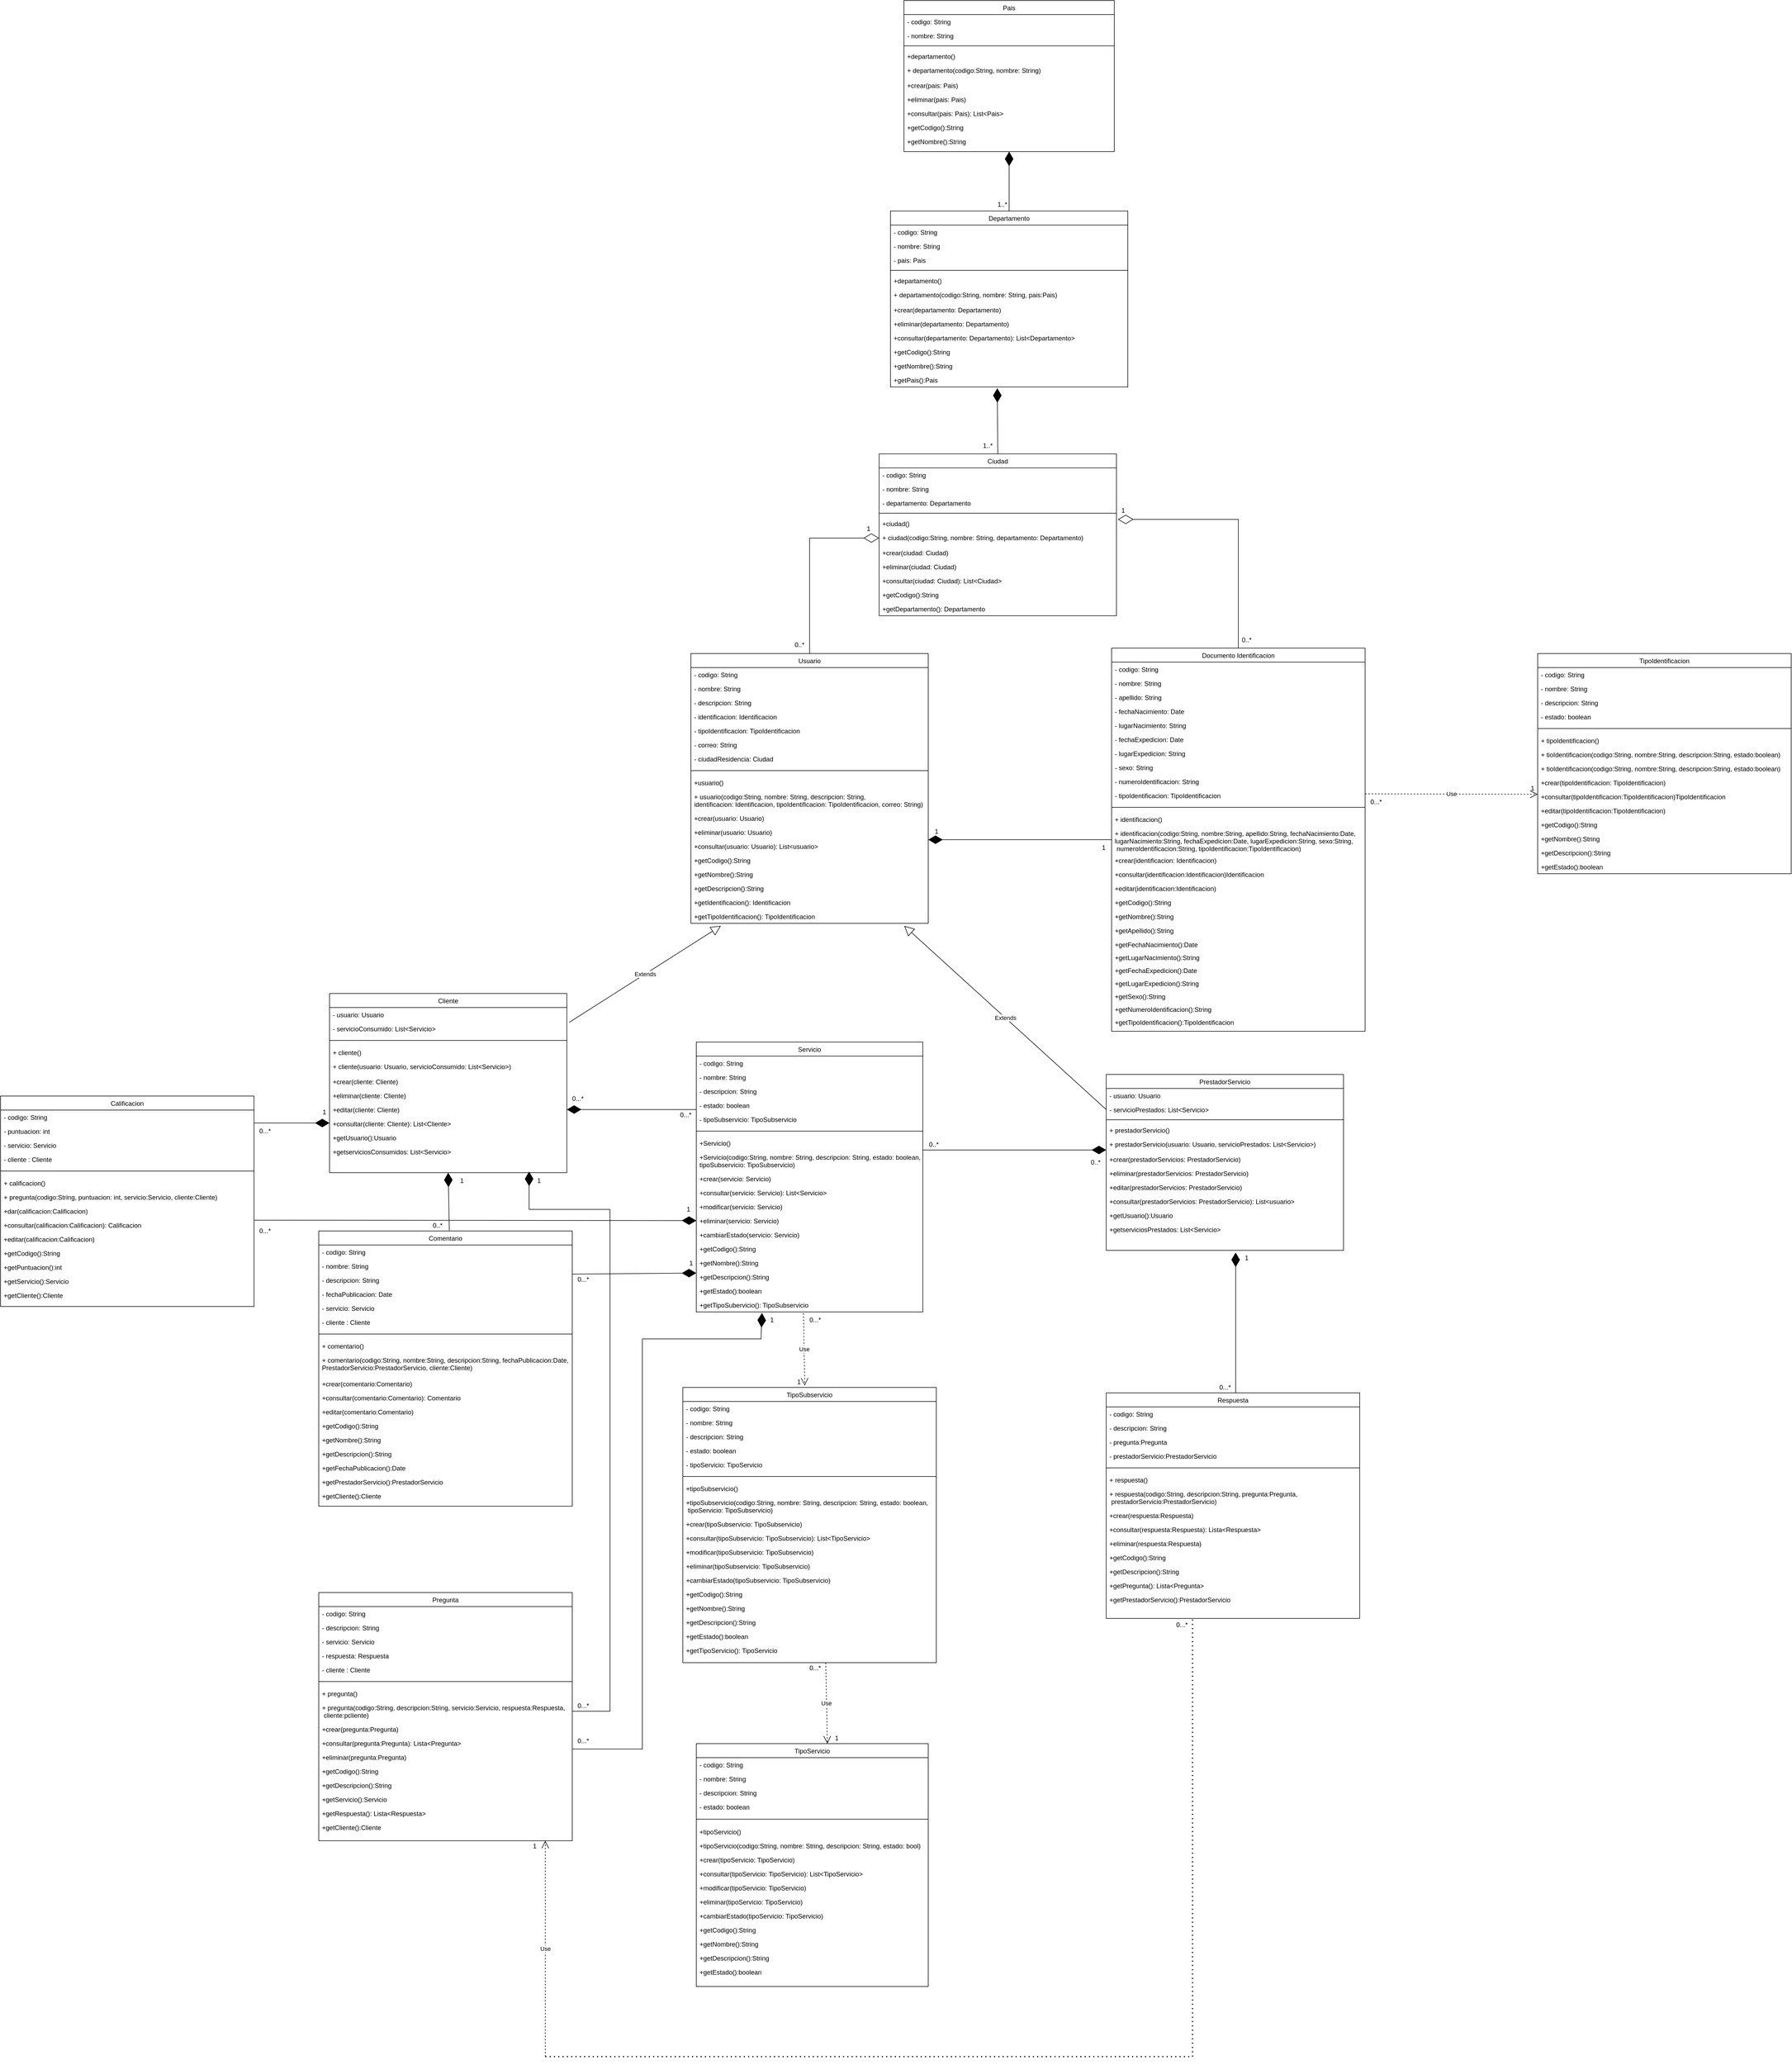 <mxfile version="20.4.0" type="device"><diagram id="C5RBs43oDa-KdzZeNtuy" name="Page-1"><mxGraphModel dx="3024" dy="2579" grid="1" gridSize="10" guides="1" tooltips="1" connect="1" arrows="1" fold="1" page="1" pageScale="1" pageWidth="827" pageHeight="1169" math="0" shadow="0"><root><mxCell id="WIyWlLk6GJQsqaUBKTNV-0"/><mxCell id="WIyWlLk6GJQsqaUBKTNV-1" parent="WIyWlLk6GJQsqaUBKTNV-0"/><mxCell id="zkfFHV4jXpPFQw0GAbJ--0" value="TipoServicio" style="swimlane;fontStyle=0;align=center;verticalAlign=top;childLayout=stackLayout;horizontal=1;startSize=26;horizontalStack=0;resizeParent=1;resizeLast=0;collapsible=1;marginBottom=0;rounded=0;shadow=0;strokeWidth=1;" parent="WIyWlLk6GJQsqaUBKTNV-1" vertex="1"><mxGeometry x="-520" y="1070" width="430" height="450" as="geometry"><mxRectangle x="220" y="120" width="160" height="26" as="alternateBounds"/></mxGeometry></mxCell><mxCell id="zkfFHV4jXpPFQw0GAbJ--1" value="- codigo: String" style="text;align=left;verticalAlign=top;spacingLeft=4;spacingRight=4;overflow=hidden;rotatable=0;points=[[0,0.5],[1,0.5]];portConstraint=eastwest;" parent="zkfFHV4jXpPFQw0GAbJ--0" vertex="1"><mxGeometry y="26" width="430" height="26" as="geometry"/></mxCell><mxCell id="zkfFHV4jXpPFQw0GAbJ--2" value="- nombre: String" style="text;align=left;verticalAlign=top;spacingLeft=4;spacingRight=4;overflow=hidden;rotatable=0;points=[[0,0.5],[1,0.5]];portConstraint=eastwest;rounded=0;shadow=0;html=0;" parent="zkfFHV4jXpPFQw0GAbJ--0" vertex="1"><mxGeometry y="52" width="430" height="26" as="geometry"/></mxCell><mxCell id="zkfFHV4jXpPFQw0GAbJ--3" value="- descripcion: String" style="text;align=left;verticalAlign=top;spacingLeft=4;spacingRight=4;overflow=hidden;rotatable=0;points=[[0,0.5],[1,0.5]];portConstraint=eastwest;rounded=0;shadow=0;html=0;" parent="zkfFHV4jXpPFQw0GAbJ--0" vertex="1"><mxGeometry y="78" width="430" height="26" as="geometry"/></mxCell><mxCell id="9mSHjcX6NgKfxpthpPh_-1" value="- estado: boolean" style="text;align=left;verticalAlign=top;spacingLeft=4;spacingRight=4;overflow=hidden;rotatable=0;points=[[0,0.5],[1,0.5]];portConstraint=eastwest;rounded=0;shadow=0;html=0;" parent="zkfFHV4jXpPFQw0GAbJ--0" vertex="1"><mxGeometry y="104" width="430" height="26" as="geometry"/></mxCell><mxCell id="zkfFHV4jXpPFQw0GAbJ--4" value="" style="line;html=1;strokeWidth=1;align=left;verticalAlign=middle;spacingTop=-1;spacingLeft=3;spacingRight=3;rotatable=0;labelPosition=right;points=[];portConstraint=eastwest;" parent="zkfFHV4jXpPFQw0GAbJ--0" vertex="1"><mxGeometry y="130" width="430" height="20" as="geometry"/></mxCell><mxCell id="zkfFHV4jXpPFQw0GAbJ--5" value="+tipoServicio()" style="text;align=left;verticalAlign=top;spacingLeft=4;spacingRight=4;overflow=hidden;rotatable=0;points=[[0,0.5],[1,0.5]];portConstraint=eastwest;" parent="zkfFHV4jXpPFQw0GAbJ--0" vertex="1"><mxGeometry y="150" width="430" height="26" as="geometry"/></mxCell><mxCell id="9mSHjcX6NgKfxpthpPh_-2" value="+tipoServicio(codigo:String, nombre: String, descripcion: String, estado: bool)" style="text;align=left;verticalAlign=top;spacingLeft=4;spacingRight=4;overflow=hidden;rotatable=0;points=[[0,0.5],[1,0.5]];portConstraint=eastwest;" parent="zkfFHV4jXpPFQw0GAbJ--0" vertex="1"><mxGeometry y="176" width="430" height="26" as="geometry"/></mxCell><mxCell id="9mSHjcX6NgKfxpthpPh_-3" value="+crear(tipoServicio: TipoServicio)" style="text;align=left;verticalAlign=top;spacingLeft=4;spacingRight=4;overflow=hidden;rotatable=0;points=[[0,0.5],[1,0.5]];portConstraint=eastwest;" parent="zkfFHV4jXpPFQw0GAbJ--0" vertex="1"><mxGeometry y="202" width="430" height="26" as="geometry"/></mxCell><mxCell id="9mSHjcX6NgKfxpthpPh_-4" value="+consultar(tipoServicio: TipoServicio): List&lt;TipoServicio&gt;" style="text;align=left;verticalAlign=top;spacingLeft=4;spacingRight=4;overflow=hidden;rotatable=0;points=[[0,0.5],[1,0.5]];portConstraint=eastwest;" parent="zkfFHV4jXpPFQw0GAbJ--0" vertex="1"><mxGeometry y="228" width="430" height="26" as="geometry"/></mxCell><mxCell id="9mSHjcX6NgKfxpthpPh_-5" value="+modificar(tipoServicio: TipoServicio)" style="text;align=left;verticalAlign=top;spacingLeft=4;spacingRight=4;overflow=hidden;rotatable=0;points=[[0,0.5],[1,0.5]];portConstraint=eastwest;" parent="zkfFHV4jXpPFQw0GAbJ--0" vertex="1"><mxGeometry y="254" width="430" height="26" as="geometry"/></mxCell><mxCell id="9mSHjcX6NgKfxpthpPh_-6" value="+eliminar(tipoServicio: TipoServicio)" style="text;align=left;verticalAlign=top;spacingLeft=4;spacingRight=4;overflow=hidden;rotatable=0;points=[[0,0.5],[1,0.5]];portConstraint=eastwest;" parent="zkfFHV4jXpPFQw0GAbJ--0" vertex="1"><mxGeometry y="280" width="430" height="26" as="geometry"/></mxCell><mxCell id="9mSHjcX6NgKfxpthpPh_-7" value="+cambiarEstado(tipoServicio: TipoServicio)" style="text;align=left;verticalAlign=top;spacingLeft=4;spacingRight=4;overflow=hidden;rotatable=0;points=[[0,0.5],[1,0.5]];portConstraint=eastwest;" parent="zkfFHV4jXpPFQw0GAbJ--0" vertex="1"><mxGeometry y="306" width="430" height="26" as="geometry"/></mxCell><mxCell id="9mSHjcX6NgKfxpthpPh_-8" value="+getCodigo():String" style="text;align=left;verticalAlign=top;spacingLeft=4;spacingRight=4;overflow=hidden;rotatable=0;points=[[0,0.5],[1,0.5]];portConstraint=eastwest;" parent="zkfFHV4jXpPFQw0GAbJ--0" vertex="1"><mxGeometry y="332" width="430" height="26" as="geometry"/></mxCell><mxCell id="9mSHjcX6NgKfxpthpPh_-9" value="+getNombre():String" style="text;align=left;verticalAlign=top;spacingLeft=4;spacingRight=4;overflow=hidden;rotatable=0;points=[[0,0.5],[1,0.5]];portConstraint=eastwest;" parent="zkfFHV4jXpPFQw0GAbJ--0" vertex="1"><mxGeometry y="358" width="430" height="26" as="geometry"/></mxCell><mxCell id="9mSHjcX6NgKfxpthpPh_-10" value="+getDescripcion():String" style="text;align=left;verticalAlign=top;spacingLeft=4;spacingRight=4;overflow=hidden;rotatable=0;points=[[0,0.5],[1,0.5]];portConstraint=eastwest;" parent="zkfFHV4jXpPFQw0GAbJ--0" vertex="1"><mxGeometry y="384" width="430" height="26" as="geometry"/></mxCell><mxCell id="9mSHjcX6NgKfxpthpPh_-11" value="+getEstado():boolean" style="text;align=left;verticalAlign=top;spacingLeft=4;spacingRight=4;overflow=hidden;rotatable=0;points=[[0,0.5],[1,0.5]];portConstraint=eastwest;" parent="zkfFHV4jXpPFQw0GAbJ--0" vertex="1"><mxGeometry y="410" width="430" height="26" as="geometry"/></mxCell><mxCell id="9mSHjcX6NgKfxpthpPh_-32" value="Servicio" style="swimlane;fontStyle=0;align=center;verticalAlign=top;childLayout=stackLayout;horizontal=1;startSize=26;horizontalStack=0;resizeParent=1;resizeLast=0;collapsible=1;marginBottom=0;rounded=0;shadow=0;strokeWidth=1;" parent="WIyWlLk6GJQsqaUBKTNV-1" vertex="1"><mxGeometry x="-520" y="-230" width="420" height="500" as="geometry"><mxRectangle x="220" y="120" width="160" height="26" as="alternateBounds"/></mxGeometry></mxCell><mxCell id="9mSHjcX6NgKfxpthpPh_-33" value="- codigo: String" style="text;align=left;verticalAlign=top;spacingLeft=4;spacingRight=4;overflow=hidden;rotatable=0;points=[[0,0.5],[1,0.5]];portConstraint=eastwest;" parent="9mSHjcX6NgKfxpthpPh_-32" vertex="1"><mxGeometry y="26" width="420" height="26" as="geometry"/></mxCell><mxCell id="9mSHjcX6NgKfxpthpPh_-34" value="- nombre: String" style="text;align=left;verticalAlign=top;spacingLeft=4;spacingRight=4;overflow=hidden;rotatable=0;points=[[0,0.5],[1,0.5]];portConstraint=eastwest;rounded=0;shadow=0;html=0;" parent="9mSHjcX6NgKfxpthpPh_-32" vertex="1"><mxGeometry y="52" width="420" height="26" as="geometry"/></mxCell><mxCell id="9mSHjcX6NgKfxpthpPh_-35" value="- descripcion: String" style="text;align=left;verticalAlign=top;spacingLeft=4;spacingRight=4;overflow=hidden;rotatable=0;points=[[0,0.5],[1,0.5]];portConstraint=eastwest;rounded=0;shadow=0;html=0;" parent="9mSHjcX6NgKfxpthpPh_-32" vertex="1"><mxGeometry y="78" width="420" height="26" as="geometry"/></mxCell><mxCell id="9mSHjcX6NgKfxpthpPh_-36" value="- estado: boolean" style="text;align=left;verticalAlign=top;spacingLeft=4;spacingRight=4;overflow=hidden;rotatable=0;points=[[0,0.5],[1,0.5]];portConstraint=eastwest;rounded=0;shadow=0;html=0;" parent="9mSHjcX6NgKfxpthpPh_-32" vertex="1"><mxGeometry y="104" width="420" height="26" as="geometry"/></mxCell><mxCell id="9mSHjcX6NgKfxpthpPh_-37" value="- tipoSubservicio: TipoSubservicio" style="text;align=left;verticalAlign=top;spacingLeft=4;spacingRight=4;overflow=hidden;rotatable=0;points=[[0,0.5],[1,0.5]];portConstraint=eastwest;rounded=0;shadow=0;html=0;" parent="9mSHjcX6NgKfxpthpPh_-32" vertex="1"><mxGeometry y="130" width="420" height="26" as="geometry"/></mxCell><mxCell id="9mSHjcX6NgKfxpthpPh_-38" value="" style="line;html=1;strokeWidth=1;align=left;verticalAlign=middle;spacingTop=-1;spacingLeft=3;spacingRight=3;rotatable=0;labelPosition=right;points=[];portConstraint=eastwest;" parent="9mSHjcX6NgKfxpthpPh_-32" vertex="1"><mxGeometry y="156" width="420" height="18" as="geometry"/></mxCell><mxCell id="9mSHjcX6NgKfxpthpPh_-39" value="+Servicio()" style="text;align=left;verticalAlign=top;spacingLeft=4;spacingRight=4;overflow=hidden;rotatable=0;points=[[0,0.5],[1,0.5]];portConstraint=eastwest;" parent="9mSHjcX6NgKfxpthpPh_-32" vertex="1"><mxGeometry y="174" width="420" height="26" as="geometry"/></mxCell><mxCell id="9mSHjcX6NgKfxpthpPh_-40" value="+Servicio(codigo:String, nombre: String, descripcion: String, estado: boolean, &#10;tipoSubservicio: TipoSubservicio)" style="text;align=left;verticalAlign=top;spacingLeft=4;spacingRight=4;overflow=hidden;rotatable=0;points=[[0,0.5],[1,0.5]];portConstraint=eastwest;" parent="9mSHjcX6NgKfxpthpPh_-32" vertex="1"><mxGeometry y="200" width="420" height="40" as="geometry"/></mxCell><mxCell id="9mSHjcX6NgKfxpthpPh_-41" value="+crear(servicio: Servicio)" style="text;align=left;verticalAlign=top;spacingLeft=4;spacingRight=4;overflow=hidden;rotatable=0;points=[[0,0.5],[1,0.5]];portConstraint=eastwest;" parent="9mSHjcX6NgKfxpthpPh_-32" vertex="1"><mxGeometry y="240" width="420" height="26" as="geometry"/></mxCell><mxCell id="9mSHjcX6NgKfxpthpPh_-42" value="+consultar(servicio: Servicio): List&lt;Servicio&gt;" style="text;align=left;verticalAlign=top;spacingLeft=4;spacingRight=4;overflow=hidden;rotatable=0;points=[[0,0.5],[1,0.5]];portConstraint=eastwest;" parent="9mSHjcX6NgKfxpthpPh_-32" vertex="1"><mxGeometry y="266" width="420" height="26" as="geometry"/></mxCell><mxCell id="9mSHjcX6NgKfxpthpPh_-43" value="+modificar(servicio: Servicio)" style="text;align=left;verticalAlign=top;spacingLeft=4;spacingRight=4;overflow=hidden;rotatable=0;points=[[0,0.5],[1,0.5]];portConstraint=eastwest;" parent="9mSHjcX6NgKfxpthpPh_-32" vertex="1"><mxGeometry y="292" width="420" height="26" as="geometry"/></mxCell><mxCell id="9mSHjcX6NgKfxpthpPh_-44" value="+eliminar(servicio: Servicio)" style="text;align=left;verticalAlign=top;spacingLeft=4;spacingRight=4;overflow=hidden;rotatable=0;points=[[0,0.5],[1,0.5]];portConstraint=eastwest;" parent="9mSHjcX6NgKfxpthpPh_-32" vertex="1"><mxGeometry y="318" width="420" height="26" as="geometry"/></mxCell><mxCell id="9mSHjcX6NgKfxpthpPh_-45" value="+cambiarEstado(servicio: Servicio)" style="text;align=left;verticalAlign=top;spacingLeft=4;spacingRight=4;overflow=hidden;rotatable=0;points=[[0,0.5],[1,0.5]];portConstraint=eastwest;" parent="9mSHjcX6NgKfxpthpPh_-32" vertex="1"><mxGeometry y="344" width="420" height="26" as="geometry"/></mxCell><mxCell id="9mSHjcX6NgKfxpthpPh_-46" value="+getCodigo():String" style="text;align=left;verticalAlign=top;spacingLeft=4;spacingRight=4;overflow=hidden;rotatable=0;points=[[0,0.5],[1,0.5]];portConstraint=eastwest;" parent="9mSHjcX6NgKfxpthpPh_-32" vertex="1"><mxGeometry y="370" width="420" height="26" as="geometry"/></mxCell><mxCell id="9mSHjcX6NgKfxpthpPh_-47" value="+getNombre():String" style="text;align=left;verticalAlign=top;spacingLeft=4;spacingRight=4;overflow=hidden;rotatable=0;points=[[0,0.5],[1,0.5]];portConstraint=eastwest;" parent="9mSHjcX6NgKfxpthpPh_-32" vertex="1"><mxGeometry y="396" width="420" height="26" as="geometry"/></mxCell><mxCell id="9mSHjcX6NgKfxpthpPh_-48" value="+getDescripcion():String" style="text;align=left;verticalAlign=top;spacingLeft=4;spacingRight=4;overflow=hidden;rotatable=0;points=[[0,0.5],[1,0.5]];portConstraint=eastwest;" parent="9mSHjcX6NgKfxpthpPh_-32" vertex="1"><mxGeometry y="422" width="420" height="26" as="geometry"/></mxCell><mxCell id="9mSHjcX6NgKfxpthpPh_-49" value="+getEstado():boolean" style="text;align=left;verticalAlign=top;spacingLeft=4;spacingRight=4;overflow=hidden;rotatable=0;points=[[0,0.5],[1,0.5]];portConstraint=eastwest;" parent="9mSHjcX6NgKfxpthpPh_-32" vertex="1"><mxGeometry y="448" width="420" height="26" as="geometry"/></mxCell><mxCell id="9mSHjcX6NgKfxpthpPh_-50" value="+getTipoSubervicio(): TipoSubservicio" style="text;align=left;verticalAlign=top;spacingLeft=4;spacingRight=4;overflow=hidden;rotatable=0;points=[[0,0.5],[1,0.5]];portConstraint=eastwest;" parent="9mSHjcX6NgKfxpthpPh_-32" vertex="1"><mxGeometry y="474" width="420" height="26" as="geometry"/></mxCell><mxCell id="cILCnxnTfnM6Te9V5qBU-68" style="edgeStyle=orthogonalEdgeStyle;rounded=0;orthogonalLoop=1;jettySize=auto;html=1;entryX=0;entryY=0.5;entryDx=0;entryDy=0;endArrow=diamondThin;endFill=0;endSize=26;" parent="WIyWlLk6GJQsqaUBKTNV-1" source="9mSHjcX6NgKfxpthpPh_-51" target="cILCnxnTfnM6Te9V5qBU-10" edge="1"><mxGeometry relative="1" as="geometry"/></mxCell><mxCell id="9mSHjcX6NgKfxpthpPh_-51" value="Usuario" style="swimlane;fontStyle=0;align=center;verticalAlign=top;childLayout=stackLayout;horizontal=1;startSize=26;horizontalStack=0;resizeParent=1;resizeLast=0;collapsible=1;marginBottom=0;rounded=0;shadow=0;strokeWidth=1;" parent="WIyWlLk6GJQsqaUBKTNV-1" vertex="1"><mxGeometry x="-530" y="-950" width="440" height="500" as="geometry"><mxRectangle x="220" y="120" width="160" height="26" as="alternateBounds"/></mxGeometry></mxCell><mxCell id="9mSHjcX6NgKfxpthpPh_-52" value="- codigo: String" style="text;align=left;verticalAlign=top;spacingLeft=4;spacingRight=4;overflow=hidden;rotatable=0;points=[[0,0.5],[1,0.5]];portConstraint=eastwest;" parent="9mSHjcX6NgKfxpthpPh_-51" vertex="1"><mxGeometry y="26" width="440" height="26" as="geometry"/></mxCell><mxCell id="9mSHjcX6NgKfxpthpPh_-53" value="- nombre: String" style="text;align=left;verticalAlign=top;spacingLeft=4;spacingRight=4;overflow=hidden;rotatable=0;points=[[0,0.5],[1,0.5]];portConstraint=eastwest;rounded=0;shadow=0;html=0;" parent="9mSHjcX6NgKfxpthpPh_-51" vertex="1"><mxGeometry y="52" width="440" height="26" as="geometry"/></mxCell><mxCell id="9mSHjcX6NgKfxpthpPh_-54" value="- descripcion: String" style="text;align=left;verticalAlign=top;spacingLeft=4;spacingRight=4;overflow=hidden;rotatable=0;points=[[0,0.5],[1,0.5]];portConstraint=eastwest;rounded=0;shadow=0;html=0;" parent="9mSHjcX6NgKfxpthpPh_-51" vertex="1"><mxGeometry y="78" width="440" height="26" as="geometry"/></mxCell><mxCell id="9mSHjcX6NgKfxpthpPh_-55" value="- identificacion: Identificacion" style="text;align=left;verticalAlign=top;spacingLeft=4;spacingRight=4;overflow=hidden;rotatable=0;points=[[0,0.5],[1,0.5]];portConstraint=eastwest;rounded=0;shadow=0;html=0;" parent="9mSHjcX6NgKfxpthpPh_-51" vertex="1"><mxGeometry y="104" width="440" height="26" as="geometry"/></mxCell><mxCell id="9mSHjcX6NgKfxpthpPh_-56" value="- tipoIdentificacion: TipoIdentificacion" style="text;align=left;verticalAlign=top;spacingLeft=4;spacingRight=4;overflow=hidden;rotatable=0;points=[[0,0.5],[1,0.5]];portConstraint=eastwest;rounded=0;shadow=0;html=0;" parent="9mSHjcX6NgKfxpthpPh_-51" vertex="1"><mxGeometry y="130" width="440" height="26" as="geometry"/></mxCell><mxCell id="9mSHjcX6NgKfxpthpPh_-70" value="- correo: String" style="text;align=left;verticalAlign=top;spacingLeft=4;spacingRight=4;overflow=hidden;rotatable=0;points=[[0,0.5],[1,0.5]];portConstraint=eastwest;rounded=0;shadow=0;html=0;" parent="9mSHjcX6NgKfxpthpPh_-51" vertex="1"><mxGeometry y="156" width="440" height="26" as="geometry"/></mxCell><mxCell id="cILCnxnTfnM6Te9V5qBU-19" value="- ciudadResidencia: Ciudad" style="text;align=left;verticalAlign=top;spacingLeft=4;spacingRight=4;overflow=hidden;rotatable=0;points=[[0,0.5],[1,0.5]];portConstraint=eastwest;rounded=0;shadow=0;html=0;" parent="9mSHjcX6NgKfxpthpPh_-51" vertex="1"><mxGeometry y="182" width="440" height="26" as="geometry"/></mxCell><mxCell id="9mSHjcX6NgKfxpthpPh_-57" value="" style="line;html=1;strokeWidth=1;align=left;verticalAlign=middle;spacingTop=-1;spacingLeft=3;spacingRight=3;rotatable=0;labelPosition=right;points=[];portConstraint=eastwest;" parent="9mSHjcX6NgKfxpthpPh_-51" vertex="1"><mxGeometry y="208" width="440" height="18" as="geometry"/></mxCell><mxCell id="9mSHjcX6NgKfxpthpPh_-58" value="+usuario()" style="text;align=left;verticalAlign=top;spacingLeft=4;spacingRight=4;overflow=hidden;rotatable=0;points=[[0,0.5],[1,0.5]];portConstraint=eastwest;" parent="9mSHjcX6NgKfxpthpPh_-51" vertex="1"><mxGeometry y="226" width="440" height="26" as="geometry"/></mxCell><mxCell id="9mSHjcX6NgKfxpthpPh_-59" value="+ usuario(codigo:String, nombre: String, descripcion: String, &#10;identificacion: Identificacion, tipoIdentificacion: TipoIdentificacion, correo: String)" style="text;align=left;verticalAlign=top;spacingLeft=4;spacingRight=4;overflow=hidden;rotatable=0;points=[[0,0.5],[1,0.5]];portConstraint=eastwest;" parent="9mSHjcX6NgKfxpthpPh_-51" vertex="1"><mxGeometry y="252" width="440" height="40" as="geometry"/></mxCell><mxCell id="9mSHjcX6NgKfxpthpPh_-103" value="+crear(usuario: Usuario)" style="text;align=left;verticalAlign=top;spacingLeft=4;spacingRight=4;overflow=hidden;rotatable=0;points=[[0,0.5],[1,0.5]];portConstraint=eastwest;" parent="9mSHjcX6NgKfxpthpPh_-51" vertex="1"><mxGeometry y="292" width="440" height="26" as="geometry"/></mxCell><mxCell id="9mSHjcX6NgKfxpthpPh_-63" value="+eliminar(usuario: Usuario)" style="text;align=left;verticalAlign=top;spacingLeft=4;spacingRight=4;overflow=hidden;rotatable=0;points=[[0,0.5],[1,0.5]];portConstraint=eastwest;" parent="9mSHjcX6NgKfxpthpPh_-51" vertex="1"><mxGeometry y="318" width="440" height="26" as="geometry"/></mxCell><mxCell id="9mSHjcX6NgKfxpthpPh_-72" value="+consultar(usuario: Usuario): List&lt;usuario&gt;" style="text;align=left;verticalAlign=top;spacingLeft=4;spacingRight=4;overflow=hidden;rotatable=0;points=[[0,0.5],[1,0.5]];portConstraint=eastwest;" parent="9mSHjcX6NgKfxpthpPh_-51" vertex="1"><mxGeometry y="344" width="440" height="26" as="geometry"/></mxCell><mxCell id="9mSHjcX6NgKfxpthpPh_-65" value="+getCodigo():String" style="text;align=left;verticalAlign=top;spacingLeft=4;spacingRight=4;overflow=hidden;rotatable=0;points=[[0,0.5],[1,0.5]];portConstraint=eastwest;" parent="9mSHjcX6NgKfxpthpPh_-51" vertex="1"><mxGeometry y="370" width="440" height="26" as="geometry"/></mxCell><mxCell id="9mSHjcX6NgKfxpthpPh_-66" value="+getNombre():String" style="text;align=left;verticalAlign=top;spacingLeft=4;spacingRight=4;overflow=hidden;rotatable=0;points=[[0,0.5],[1,0.5]];portConstraint=eastwest;" parent="9mSHjcX6NgKfxpthpPh_-51" vertex="1"><mxGeometry y="396" width="440" height="26" as="geometry"/></mxCell><mxCell id="9mSHjcX6NgKfxpthpPh_-67" value="+getDescripcion():String" style="text;align=left;verticalAlign=top;spacingLeft=4;spacingRight=4;overflow=hidden;rotatable=0;points=[[0,0.5],[1,0.5]];portConstraint=eastwest;" parent="9mSHjcX6NgKfxpthpPh_-51" vertex="1"><mxGeometry y="422" width="440" height="26" as="geometry"/></mxCell><mxCell id="9mSHjcX6NgKfxpthpPh_-68" value="+getIdentificacion(): Identificacion" style="text;align=left;verticalAlign=top;spacingLeft=4;spacingRight=4;overflow=hidden;rotatable=0;points=[[0,0.5],[1,0.5]];portConstraint=eastwest;" parent="9mSHjcX6NgKfxpthpPh_-51" vertex="1"><mxGeometry y="448" width="440" height="26" as="geometry"/></mxCell><mxCell id="9mSHjcX6NgKfxpthpPh_-69" value="+getTipoIdentificacion(): TipoIdentificacion" style="text;align=left;verticalAlign=top;spacingLeft=4;spacingRight=4;overflow=hidden;rotatable=0;points=[[0,0.5],[1,0.5]];portConstraint=eastwest;" parent="9mSHjcX6NgKfxpthpPh_-51" vertex="1"><mxGeometry y="474" width="440" height="26" as="geometry"/></mxCell><mxCell id="9mSHjcX6NgKfxpthpPh_-73" value="PrestadorServicio" style="swimlane;fontStyle=0;align=center;verticalAlign=top;childLayout=stackLayout;horizontal=1;startSize=26;horizontalStack=0;resizeParent=1;resizeLast=0;collapsible=1;marginBottom=0;rounded=0;shadow=0;strokeWidth=1;" parent="WIyWlLk6GJQsqaUBKTNV-1" vertex="1"><mxGeometry x="240" y="-170" width="440" height="326" as="geometry"><mxRectangle x="220" y="120" width="160" height="26" as="alternateBounds"/></mxGeometry></mxCell><mxCell id="9mSHjcX6NgKfxpthpPh_-78" value="- usuario: Usuario" style="text;align=left;verticalAlign=top;spacingLeft=4;spacingRight=4;overflow=hidden;rotatable=0;points=[[0,0.5],[1,0.5]];portConstraint=eastwest;rounded=0;shadow=0;html=0;" parent="9mSHjcX6NgKfxpthpPh_-73" vertex="1"><mxGeometry y="26" width="440" height="26" as="geometry"/></mxCell><mxCell id="9mSHjcX6NgKfxpthpPh_-90" value="- servicioPrestados: List&lt;Servicio&gt;" style="text;align=left;verticalAlign=top;spacingLeft=4;spacingRight=4;overflow=hidden;rotatable=0;points=[[0,0.5],[1,0.5]];portConstraint=eastwest;rounded=0;shadow=0;html=0;" parent="9mSHjcX6NgKfxpthpPh_-73" vertex="1"><mxGeometry y="52" width="440" height="26" as="geometry"/></mxCell><mxCell id="9mSHjcX6NgKfxpthpPh_-80" value="" style="line;html=1;strokeWidth=1;align=left;verticalAlign=middle;spacingTop=-1;spacingLeft=3;spacingRight=3;rotatable=0;labelPosition=right;points=[];portConstraint=eastwest;" parent="9mSHjcX6NgKfxpthpPh_-73" vertex="1"><mxGeometry y="78" width="440" height="12" as="geometry"/></mxCell><mxCell id="9mSHjcX6NgKfxpthpPh_-81" value="+ prestadorServicio()" style="text;align=left;verticalAlign=top;spacingLeft=4;spacingRight=4;overflow=hidden;rotatable=0;points=[[0,0.5],[1,0.5]];portConstraint=eastwest;" parent="9mSHjcX6NgKfxpthpPh_-73" vertex="1"><mxGeometry y="90" width="440" height="26" as="geometry"/></mxCell><mxCell id="9mSHjcX6NgKfxpthpPh_-82" value="+ prestadorServicio(usuario: Usuario, servicioPrestados: List&lt;Servicio&gt;)" style="text;align=left;verticalAlign=top;spacingLeft=4;spacingRight=4;overflow=hidden;rotatable=0;points=[[0,0.5],[1,0.5]];portConstraint=eastwest;" parent="9mSHjcX6NgKfxpthpPh_-73" vertex="1"><mxGeometry y="116" width="440" height="28" as="geometry"/></mxCell><mxCell id="9mSHjcX6NgKfxpthpPh_-105" value="+crear(prestadorServicios: PrestadorServicio)" style="text;align=left;verticalAlign=top;spacingLeft=4;spacingRight=4;overflow=hidden;rotatable=0;points=[[0,0.5],[1,0.5]];portConstraint=eastwest;" parent="9mSHjcX6NgKfxpthpPh_-73" vertex="1"><mxGeometry y="144" width="440" height="26" as="geometry"/></mxCell><mxCell id="9mSHjcX6NgKfxpthpPh_-83" value="+eliminar(prestadorServicios: PrestadorServicio)" style="text;align=left;verticalAlign=top;spacingLeft=4;spacingRight=4;overflow=hidden;rotatable=0;points=[[0,0.5],[1,0.5]];portConstraint=eastwest;" parent="9mSHjcX6NgKfxpthpPh_-73" vertex="1"><mxGeometry y="170" width="440" height="26" as="geometry"/></mxCell><mxCell id="9mSHjcX6NgKfxpthpPh_-101" value="+editar(prestadorServicios: PrestadorServicio)" style="text;align=left;verticalAlign=top;spacingLeft=4;spacingRight=4;overflow=hidden;rotatable=0;points=[[0,0.5],[1,0.5]];portConstraint=eastwest;" parent="9mSHjcX6NgKfxpthpPh_-73" vertex="1"><mxGeometry y="196" width="440" height="26" as="geometry"/></mxCell><mxCell id="9mSHjcX6NgKfxpthpPh_-84" value="+consultar(prestadorServicios: PrestadorServicio): List&lt;usuario&gt;" style="text;align=left;verticalAlign=top;spacingLeft=4;spacingRight=4;overflow=hidden;rotatable=0;points=[[0,0.5],[1,0.5]];portConstraint=eastwest;" parent="9mSHjcX6NgKfxpthpPh_-73" vertex="1"><mxGeometry y="222" width="440" height="26" as="geometry"/></mxCell><mxCell id="9mSHjcX6NgKfxpthpPh_-85" value="+getUsuario():Usuario" style="text;align=left;verticalAlign=top;spacingLeft=4;spacingRight=4;overflow=hidden;rotatable=0;points=[[0,0.5],[1,0.5]];portConstraint=eastwest;" parent="9mSHjcX6NgKfxpthpPh_-73" vertex="1"><mxGeometry y="248" width="440" height="26" as="geometry"/></mxCell><mxCell id="9mSHjcX6NgKfxpthpPh_-89" value="+getserviciosPrestados: List&lt;Servicio&gt;" style="text;align=left;verticalAlign=top;spacingLeft=4;spacingRight=4;overflow=hidden;rotatable=0;points=[[0,0.5],[1,0.5]];portConstraint=eastwest;" parent="9mSHjcX6NgKfxpthpPh_-73" vertex="1"><mxGeometry y="274" width="440" height="26" as="geometry"/></mxCell><mxCell id="9mSHjcX6NgKfxpthpPh_-91" value="Cliente" style="swimlane;fontStyle=0;align=center;verticalAlign=top;childLayout=stackLayout;horizontal=1;startSize=26;horizontalStack=0;resizeParent=1;resizeLast=0;collapsible=1;marginBottom=0;rounded=0;shadow=0;strokeWidth=1;" parent="WIyWlLk6GJQsqaUBKTNV-1" vertex="1"><mxGeometry x="-1200" y="-320" width="440" height="332" as="geometry"><mxRectangle x="340" y="1200" width="160" height="26" as="alternateBounds"/></mxGeometry></mxCell><mxCell id="9mSHjcX6NgKfxpthpPh_-92" value="- usuario: Usuario" style="text;align=left;verticalAlign=top;spacingLeft=4;spacingRight=4;overflow=hidden;rotatable=0;points=[[0,0.5],[1,0.5]];portConstraint=eastwest;rounded=0;shadow=0;html=0;" parent="9mSHjcX6NgKfxpthpPh_-91" vertex="1"><mxGeometry y="26" width="440" height="26" as="geometry"/></mxCell><mxCell id="9mSHjcX6NgKfxpthpPh_-93" value="- servicioConsumido: List&lt;Servicio&gt;" style="text;align=left;verticalAlign=top;spacingLeft=4;spacingRight=4;overflow=hidden;rotatable=0;points=[[0,0.5],[1,0.5]];portConstraint=eastwest;rounded=0;shadow=0;html=0;" parent="9mSHjcX6NgKfxpthpPh_-91" vertex="1"><mxGeometry y="52" width="440" height="26" as="geometry"/></mxCell><mxCell id="9mSHjcX6NgKfxpthpPh_-94" value="" style="line;html=1;strokeWidth=1;align=left;verticalAlign=middle;spacingTop=-1;spacingLeft=3;spacingRight=3;rotatable=0;labelPosition=right;points=[];portConstraint=eastwest;" parent="9mSHjcX6NgKfxpthpPh_-91" vertex="1"><mxGeometry y="78" width="440" height="18" as="geometry"/></mxCell><mxCell id="9mSHjcX6NgKfxpthpPh_-95" value="+ cliente()" style="text;align=left;verticalAlign=top;spacingLeft=4;spacingRight=4;overflow=hidden;rotatable=0;points=[[0,0.5],[1,0.5]];portConstraint=eastwest;" parent="9mSHjcX6NgKfxpthpPh_-91" vertex="1"><mxGeometry y="96" width="440" height="26" as="geometry"/></mxCell><mxCell id="9mSHjcX6NgKfxpthpPh_-96" value="+ cliente(usuario: Usuario, servicioConsumido: List&lt;Servicio&gt;)" style="text;align=left;verticalAlign=top;spacingLeft=4;spacingRight=4;overflow=hidden;rotatable=0;points=[[0,0.5],[1,0.5]];portConstraint=eastwest;" parent="9mSHjcX6NgKfxpthpPh_-91" vertex="1"><mxGeometry y="122" width="440" height="28" as="geometry"/></mxCell><mxCell id="9mSHjcX6NgKfxpthpPh_-106" value="+crear(cliente: Cliente)" style="text;align=left;verticalAlign=top;spacingLeft=4;spacingRight=4;overflow=hidden;rotatable=0;points=[[0,0.5],[1,0.5]];portConstraint=eastwest;" parent="9mSHjcX6NgKfxpthpPh_-91" vertex="1"><mxGeometry y="150" width="440" height="26" as="geometry"/></mxCell><mxCell id="9mSHjcX6NgKfxpthpPh_-97" value="+eliminar(cliente: Cliente)" style="text;align=left;verticalAlign=top;spacingLeft=4;spacingRight=4;overflow=hidden;rotatable=0;points=[[0,0.5],[1,0.5]];portConstraint=eastwest;" parent="9mSHjcX6NgKfxpthpPh_-91" vertex="1"><mxGeometry y="176" width="440" height="26" as="geometry"/></mxCell><mxCell id="9mSHjcX6NgKfxpthpPh_-102" value="+editar(cliente: Cliente)" style="text;align=left;verticalAlign=top;spacingLeft=4;spacingRight=4;overflow=hidden;rotatable=0;points=[[0,0.5],[1,0.5]];portConstraint=eastwest;" parent="9mSHjcX6NgKfxpthpPh_-91" vertex="1"><mxGeometry y="202" width="440" height="26" as="geometry"/></mxCell><mxCell id="9mSHjcX6NgKfxpthpPh_-98" value="+consultar(cliente: Cliente): List&lt;Cliente&gt;" style="text;align=left;verticalAlign=top;spacingLeft=4;spacingRight=4;overflow=hidden;rotatable=0;points=[[0,0.5],[1,0.5]];portConstraint=eastwest;" parent="9mSHjcX6NgKfxpthpPh_-91" vertex="1"><mxGeometry y="228" width="440" height="26" as="geometry"/></mxCell><mxCell id="9mSHjcX6NgKfxpthpPh_-99" value="+getUsuario():Usuario" style="text;align=left;verticalAlign=top;spacingLeft=4;spacingRight=4;overflow=hidden;rotatable=0;points=[[0,0.5],[1,0.5]];portConstraint=eastwest;" parent="9mSHjcX6NgKfxpthpPh_-91" vertex="1"><mxGeometry y="254" width="440" height="26" as="geometry"/></mxCell><mxCell id="9mSHjcX6NgKfxpthpPh_-100" value="+getserviciosConsumidos: List&lt;Servicio&gt;" style="text;align=left;verticalAlign=top;spacingLeft=4;spacingRight=4;overflow=hidden;rotatable=0;points=[[0,0.5],[1,0.5]];portConstraint=eastwest;" parent="9mSHjcX6NgKfxpthpPh_-91" vertex="1"><mxGeometry y="280" width="440" height="26" as="geometry"/></mxCell><mxCell id="pIE3rq4LB1YwqF9hu4WE-19" value="Pregunta" style="swimlane;fontStyle=0;align=center;verticalAlign=top;childLayout=stackLayout;horizontal=1;startSize=26;horizontalStack=0;resizeParent=1;resizeLast=0;collapsible=1;marginBottom=0;rounded=0;shadow=0;strokeWidth=1;" parent="WIyWlLk6GJQsqaUBKTNV-1" vertex="1"><mxGeometry x="-1220" y="790" width="470" height="460" as="geometry"><mxRectangle x="220" y="120" width="160" height="26" as="alternateBounds"/></mxGeometry></mxCell><mxCell id="pIE3rq4LB1YwqF9hu4WE-20" value="- codigo: String" style="text;align=left;verticalAlign=top;spacingLeft=4;spacingRight=4;overflow=hidden;rotatable=0;points=[[0,0.5],[1,0.5]];portConstraint=eastwest;" parent="pIE3rq4LB1YwqF9hu4WE-19" vertex="1"><mxGeometry y="26" width="470" height="26" as="geometry"/></mxCell><mxCell id="pIE3rq4LB1YwqF9hu4WE-22" value="- descripcion: String" style="text;align=left;verticalAlign=top;spacingLeft=4;spacingRight=4;overflow=hidden;rotatable=0;points=[[0,0.5],[1,0.5]];portConstraint=eastwest;rounded=0;shadow=0;html=0;" parent="pIE3rq4LB1YwqF9hu4WE-19" vertex="1"><mxGeometry y="52" width="470" height="26" as="geometry"/></mxCell><mxCell id="pIE3rq4LB1YwqF9hu4WE-24" value="- servicio: Servicio&#10;" style="text;align=left;verticalAlign=top;spacingLeft=4;spacingRight=4;overflow=hidden;rotatable=0;points=[[0,0.5],[1,0.5]];portConstraint=eastwest;rounded=0;shadow=0;html=0;" parent="pIE3rq4LB1YwqF9hu4WE-19" vertex="1"><mxGeometry y="78" width="470" height="26" as="geometry"/></mxCell><mxCell id="pIE3rq4LB1YwqF9hu4WE-38" value="- respuesta: Respuesta" style="text;align=left;verticalAlign=top;spacingLeft=4;spacingRight=4;overflow=hidden;rotatable=0;points=[[0,0.5],[1,0.5]];portConstraint=eastwest;rounded=0;shadow=0;html=0;" parent="pIE3rq4LB1YwqF9hu4WE-19" vertex="1"><mxGeometry y="104" width="470" height="26" as="geometry"/></mxCell><mxCell id="pIE3rq4LB1YwqF9hu4WE-39" value="- cliente : Cliente" style="text;align=left;verticalAlign=top;spacingLeft=4;spacingRight=4;overflow=hidden;rotatable=0;points=[[0,0.5],[1,0.5]];portConstraint=eastwest;rounded=0;shadow=0;html=0;" parent="pIE3rq4LB1YwqF9hu4WE-19" vertex="1"><mxGeometry y="130" width="470" height="26" as="geometry"/></mxCell><mxCell id="pIE3rq4LB1YwqF9hu4WE-25" value="" style="line;html=1;strokeWidth=1;align=left;verticalAlign=middle;spacingTop=-1;spacingLeft=3;spacingRight=3;rotatable=0;labelPosition=right;points=[];portConstraint=eastwest;" parent="pIE3rq4LB1YwqF9hu4WE-19" vertex="1"><mxGeometry y="156" width="470" height="18" as="geometry"/></mxCell><mxCell id="pIE3rq4LB1YwqF9hu4WE-26" value="+ pregunta()" style="text;align=left;verticalAlign=top;spacingLeft=4;spacingRight=4;overflow=hidden;rotatable=0;points=[[0,0.5],[1,0.5]];portConstraint=eastwest;" parent="pIE3rq4LB1YwqF9hu4WE-19" vertex="1"><mxGeometry y="174" width="470" height="26" as="geometry"/></mxCell><mxCell id="pIE3rq4LB1YwqF9hu4WE-27" value="+ pregunta(codigo:String, descripcion:String, servicio:Servicio, respuesta:Respuesta,&#10; cliente:pcliente)" style="text;align=left;verticalAlign=top;spacingLeft=4;spacingRight=4;overflow=hidden;rotatable=0;points=[[0,0.5],[1,0.5]];portConstraint=eastwest;" parent="pIE3rq4LB1YwqF9hu4WE-19" vertex="1"><mxGeometry y="200" width="470" height="40" as="geometry"/></mxCell><mxCell id="pIE3rq4LB1YwqF9hu4WE-28" value="+crear(pregunta:Pregunta)" style="text;align=left;verticalAlign=top;spacingLeft=4;spacingRight=4;overflow=hidden;rotatable=0;points=[[0,0.5],[1,0.5]];portConstraint=eastwest;" parent="pIE3rq4LB1YwqF9hu4WE-19" vertex="1"><mxGeometry y="240" width="470" height="26" as="geometry"/></mxCell><mxCell id="pIE3rq4LB1YwqF9hu4WE-29" value="+consultar(pregunta:Pregunta): Lista&lt;Pregunta&gt;" style="text;align=left;verticalAlign=top;spacingLeft=4;spacingRight=4;overflow=hidden;rotatable=0;points=[[0,0.5],[1,0.5]];portConstraint=eastwest;" parent="pIE3rq4LB1YwqF9hu4WE-19" vertex="1"><mxGeometry y="266" width="470" height="26" as="geometry"/></mxCell><mxCell id="pIE3rq4LB1YwqF9hu4WE-31" value="+eliminar(pregunta:Pregunta)" style="text;align=left;verticalAlign=top;spacingLeft=4;spacingRight=4;overflow=hidden;rotatable=0;points=[[0,0.5],[1,0.5]];portConstraint=eastwest;" parent="pIE3rq4LB1YwqF9hu4WE-19" vertex="1"><mxGeometry y="292" width="470" height="26" as="geometry"/></mxCell><mxCell id="pIE3rq4LB1YwqF9hu4WE-33" value="+getCodigo():String" style="text;align=left;verticalAlign=top;spacingLeft=4;spacingRight=4;overflow=hidden;rotatable=0;points=[[0,0.5],[1,0.5]];portConstraint=eastwest;" parent="pIE3rq4LB1YwqF9hu4WE-19" vertex="1"><mxGeometry y="318" width="470" height="26" as="geometry"/></mxCell><mxCell id="pIE3rq4LB1YwqF9hu4WE-35" value="+getDescripcion():String" style="text;align=left;verticalAlign=top;spacingLeft=4;spacingRight=4;overflow=hidden;rotatable=0;points=[[0,0.5],[1,0.5]];portConstraint=eastwest;" parent="pIE3rq4LB1YwqF9hu4WE-19" vertex="1"><mxGeometry y="344" width="470" height="26" as="geometry"/></mxCell><mxCell id="pIE3rq4LB1YwqF9hu4WE-36" value="+getServicio():Servicio" style="text;align=left;verticalAlign=top;spacingLeft=4;spacingRight=4;overflow=hidden;rotatable=0;points=[[0,0.5],[1,0.5]];portConstraint=eastwest;" parent="pIE3rq4LB1YwqF9hu4WE-19" vertex="1"><mxGeometry y="370" width="470" height="26" as="geometry"/></mxCell><mxCell id="pIE3rq4LB1YwqF9hu4WE-37" value="+getRespuesta(): Lista&lt;Respuesta&gt;" style="text;align=left;verticalAlign=top;spacingLeft=4;spacingRight=4;overflow=hidden;rotatable=0;points=[[0,0.5],[1,0.5]];portConstraint=eastwest;" parent="pIE3rq4LB1YwqF9hu4WE-19" vertex="1"><mxGeometry y="396" width="470" height="26" as="geometry"/></mxCell><mxCell id="pIE3rq4LB1YwqF9hu4WE-40" value="+getCliente():Cliente" style="text;align=left;verticalAlign=top;spacingLeft=4;spacingRight=4;overflow=hidden;rotatable=0;points=[[0,0.5],[1,0.5]];portConstraint=eastwest;" parent="pIE3rq4LB1YwqF9hu4WE-19" vertex="1"><mxGeometry y="422" width="470" height="26" as="geometry"/></mxCell><mxCell id="pIE3rq4LB1YwqF9hu4WE-41" value="Respuesta" style="swimlane;fontStyle=0;align=center;verticalAlign=top;childLayout=stackLayout;horizontal=1;startSize=26;horizontalStack=0;resizeParent=1;resizeLast=0;collapsible=1;marginBottom=0;rounded=0;shadow=0;strokeWidth=1;" parent="WIyWlLk6GJQsqaUBKTNV-1" vertex="1"><mxGeometry x="240" y="420" width="470" height="418" as="geometry"><mxRectangle x="220" y="120" width="160" height="26" as="alternateBounds"/></mxGeometry></mxCell><mxCell id="pIE3rq4LB1YwqF9hu4WE-42" value="- codigo: String" style="text;align=left;verticalAlign=top;spacingLeft=4;spacingRight=4;overflow=hidden;rotatable=0;points=[[0,0.5],[1,0.5]];portConstraint=eastwest;" parent="pIE3rq4LB1YwqF9hu4WE-41" vertex="1"><mxGeometry y="26" width="470" height="26" as="geometry"/></mxCell><mxCell id="pIE3rq4LB1YwqF9hu4WE-43" value="- descripcion: String" style="text;align=left;verticalAlign=top;spacingLeft=4;spacingRight=4;overflow=hidden;rotatable=0;points=[[0,0.5],[1,0.5]];portConstraint=eastwest;rounded=0;shadow=0;html=0;" parent="pIE3rq4LB1YwqF9hu4WE-41" vertex="1"><mxGeometry y="52" width="470" height="26" as="geometry"/></mxCell><mxCell id="pIE3rq4LB1YwqF9hu4WE-44" value="- pregunta:Pregunta" style="text;align=left;verticalAlign=top;spacingLeft=4;spacingRight=4;overflow=hidden;rotatable=0;points=[[0,0.5],[1,0.5]];portConstraint=eastwest;rounded=0;shadow=0;html=0;" parent="pIE3rq4LB1YwqF9hu4WE-41" vertex="1"><mxGeometry y="78" width="470" height="26" as="geometry"/></mxCell><mxCell id="pIE3rq4LB1YwqF9hu4WE-45" value="- prestadorServicio:PrestadorServicio" style="text;align=left;verticalAlign=top;spacingLeft=4;spacingRight=4;overflow=hidden;rotatable=0;points=[[0,0.5],[1,0.5]];portConstraint=eastwest;rounded=0;shadow=0;html=0;" parent="pIE3rq4LB1YwqF9hu4WE-41" vertex="1"><mxGeometry y="104" width="470" height="26" as="geometry"/></mxCell><mxCell id="pIE3rq4LB1YwqF9hu4WE-47" value="" style="line;html=1;strokeWidth=1;align=left;verticalAlign=middle;spacingTop=-1;spacingLeft=3;spacingRight=3;rotatable=0;labelPosition=right;points=[];portConstraint=eastwest;" parent="pIE3rq4LB1YwqF9hu4WE-41" vertex="1"><mxGeometry y="130" width="470" height="18" as="geometry"/></mxCell><mxCell id="pIE3rq4LB1YwqF9hu4WE-48" value="+ respuesta()" style="text;align=left;verticalAlign=top;spacingLeft=4;spacingRight=4;overflow=hidden;rotatable=0;points=[[0,0.5],[1,0.5]];portConstraint=eastwest;" parent="pIE3rq4LB1YwqF9hu4WE-41" vertex="1"><mxGeometry y="148" width="470" height="26" as="geometry"/></mxCell><mxCell id="pIE3rq4LB1YwqF9hu4WE-49" value="+ respuesta(codigo:String, descripcion:String, pregunta:Pregunta,&#10; prestadorServicio:PrestadorServicio)" style="text;align=left;verticalAlign=top;spacingLeft=4;spacingRight=4;overflow=hidden;rotatable=0;points=[[0,0.5],[1,0.5]];portConstraint=eastwest;" parent="pIE3rq4LB1YwqF9hu4WE-41" vertex="1"><mxGeometry y="174" width="470" height="40" as="geometry"/></mxCell><mxCell id="pIE3rq4LB1YwqF9hu4WE-50" value="+crear(respuesta:Respuesta)" style="text;align=left;verticalAlign=top;spacingLeft=4;spacingRight=4;overflow=hidden;rotatable=0;points=[[0,0.5],[1,0.5]];portConstraint=eastwest;" parent="pIE3rq4LB1YwqF9hu4WE-41" vertex="1"><mxGeometry y="214" width="470" height="26" as="geometry"/></mxCell><mxCell id="pIE3rq4LB1YwqF9hu4WE-51" value="+consultar(respuesta:Respuesta): Lista&lt;Respuesta&gt;" style="text;align=left;verticalAlign=top;spacingLeft=4;spacingRight=4;overflow=hidden;rotatable=0;points=[[0,0.5],[1,0.5]];portConstraint=eastwest;" parent="pIE3rq4LB1YwqF9hu4WE-41" vertex="1"><mxGeometry y="240" width="470" height="26" as="geometry"/></mxCell><mxCell id="pIE3rq4LB1YwqF9hu4WE-53" value="+eliminar(respuesta:Respuesta)" style="text;align=left;verticalAlign=top;spacingLeft=4;spacingRight=4;overflow=hidden;rotatable=0;points=[[0,0.5],[1,0.5]];portConstraint=eastwest;" parent="pIE3rq4LB1YwqF9hu4WE-41" vertex="1"><mxGeometry y="266" width="470" height="26" as="geometry"/></mxCell><mxCell id="pIE3rq4LB1YwqF9hu4WE-54" value="+getCodigo():String" style="text;align=left;verticalAlign=top;spacingLeft=4;spacingRight=4;overflow=hidden;rotatable=0;points=[[0,0.5],[1,0.5]];portConstraint=eastwest;" parent="pIE3rq4LB1YwqF9hu4WE-41" vertex="1"><mxGeometry y="292" width="470" height="26" as="geometry"/></mxCell><mxCell id="pIE3rq4LB1YwqF9hu4WE-55" value="+getDescripcion():String" style="text;align=left;verticalAlign=top;spacingLeft=4;spacingRight=4;overflow=hidden;rotatable=0;points=[[0,0.5],[1,0.5]];portConstraint=eastwest;" parent="pIE3rq4LB1YwqF9hu4WE-41" vertex="1"><mxGeometry y="318" width="470" height="26" as="geometry"/></mxCell><mxCell id="pIE3rq4LB1YwqF9hu4WE-57" value="+getPregunta(): Lista&lt;Pregunta&gt;" style="text;align=left;verticalAlign=top;spacingLeft=4;spacingRight=4;overflow=hidden;rotatable=0;points=[[0,0.5],[1,0.5]];portConstraint=eastwest;" parent="pIE3rq4LB1YwqF9hu4WE-41" vertex="1"><mxGeometry y="344" width="470" height="26" as="geometry"/></mxCell><mxCell id="pIE3rq4LB1YwqF9hu4WE-58" value="+getPrestadorServicio():PrestadorServicio" style="text;align=left;verticalAlign=top;spacingLeft=4;spacingRight=4;overflow=hidden;rotatable=0;points=[[0,0.5],[1,0.5]];portConstraint=eastwest;" parent="pIE3rq4LB1YwqF9hu4WE-41" vertex="1"><mxGeometry y="370" width="470" height="26" as="geometry"/></mxCell><mxCell id="pIE3rq4LB1YwqF9hu4WE-59" value="Calificacion" style="swimlane;fontStyle=0;align=center;verticalAlign=top;childLayout=stackLayout;horizontal=1;startSize=26;horizontalStack=0;resizeParent=1;resizeLast=0;collapsible=1;marginBottom=0;rounded=0;shadow=0;strokeWidth=1;" parent="WIyWlLk6GJQsqaUBKTNV-1" vertex="1"><mxGeometry x="-1810" y="-130" width="470" height="390" as="geometry"><mxRectangle x="220" y="120" width="160" height="26" as="alternateBounds"/></mxGeometry></mxCell><mxCell id="pIE3rq4LB1YwqF9hu4WE-60" value="- codigo: String" style="text;align=left;verticalAlign=top;spacingLeft=4;spacingRight=4;overflow=hidden;rotatable=0;points=[[0,0.5],[1,0.5]];portConstraint=eastwest;" parent="pIE3rq4LB1YwqF9hu4WE-59" vertex="1"><mxGeometry y="26" width="470" height="26" as="geometry"/></mxCell><mxCell id="pIE3rq4LB1YwqF9hu4WE-61" value="- puntuacion: int" style="text;align=left;verticalAlign=top;spacingLeft=4;spacingRight=4;overflow=hidden;rotatable=0;points=[[0,0.5],[1,0.5]];portConstraint=eastwest;rounded=0;shadow=0;html=0;" parent="pIE3rq4LB1YwqF9hu4WE-59" vertex="1"><mxGeometry y="52" width="470" height="26" as="geometry"/></mxCell><mxCell id="pIE3rq4LB1YwqF9hu4WE-62" value="- servicio: Servicio&#10;" style="text;align=left;verticalAlign=top;spacingLeft=4;spacingRight=4;overflow=hidden;rotatable=0;points=[[0,0.5],[1,0.5]];portConstraint=eastwest;rounded=0;shadow=0;html=0;" parent="pIE3rq4LB1YwqF9hu4WE-59" vertex="1"><mxGeometry y="78" width="470" height="26" as="geometry"/></mxCell><mxCell id="pIE3rq4LB1YwqF9hu4WE-64" value="- cliente : Cliente" style="text;align=left;verticalAlign=top;spacingLeft=4;spacingRight=4;overflow=hidden;rotatable=0;points=[[0,0.5],[1,0.5]];portConstraint=eastwest;rounded=0;shadow=0;html=0;" parent="pIE3rq4LB1YwqF9hu4WE-59" vertex="1"><mxGeometry y="104" width="470" height="26" as="geometry"/></mxCell><mxCell id="pIE3rq4LB1YwqF9hu4WE-65" value="" style="line;html=1;strokeWidth=1;align=left;verticalAlign=middle;spacingTop=-1;spacingLeft=3;spacingRight=3;rotatable=0;labelPosition=right;points=[];portConstraint=eastwest;" parent="pIE3rq4LB1YwqF9hu4WE-59" vertex="1"><mxGeometry y="130" width="470" height="18" as="geometry"/></mxCell><mxCell id="pIE3rq4LB1YwqF9hu4WE-66" value="+ calificacion()" style="text;align=left;verticalAlign=top;spacingLeft=4;spacingRight=4;overflow=hidden;rotatable=0;points=[[0,0.5],[1,0.5]];portConstraint=eastwest;" parent="pIE3rq4LB1YwqF9hu4WE-59" vertex="1"><mxGeometry y="148" width="470" height="26" as="geometry"/></mxCell><mxCell id="pIE3rq4LB1YwqF9hu4WE-67" value="+ pregunta(codigo:String, puntuacion: int, servicio:Servicio, cliente:Cliente)" style="text;align=left;verticalAlign=top;spacingLeft=4;spacingRight=4;overflow=hidden;rotatable=0;points=[[0,0.5],[1,0.5]];portConstraint=eastwest;" parent="pIE3rq4LB1YwqF9hu4WE-59" vertex="1"><mxGeometry y="174" width="470" height="26" as="geometry"/></mxCell><mxCell id="pIE3rq4LB1YwqF9hu4WE-68" value="+dar(calificacion:Calificacion)" style="text;align=left;verticalAlign=top;spacingLeft=4;spacingRight=4;overflow=hidden;rotatable=0;points=[[0,0.5],[1,0.5]];portConstraint=eastwest;" parent="pIE3rq4LB1YwqF9hu4WE-59" vertex="1"><mxGeometry y="200" width="470" height="26" as="geometry"/></mxCell><mxCell id="pIE3rq4LB1YwqF9hu4WE-69" value="+consultar(calificacion:Calificacion): Calificacion" style="text;align=left;verticalAlign=top;spacingLeft=4;spacingRight=4;overflow=hidden;rotatable=0;points=[[0,0.5],[1,0.5]];portConstraint=eastwest;" parent="pIE3rq4LB1YwqF9hu4WE-59" vertex="1"><mxGeometry y="226" width="470" height="26" as="geometry"/></mxCell><mxCell id="pIE3rq4LB1YwqF9hu4WE-70" value="+editar(calificacion:Calificacion)" style="text;align=left;verticalAlign=top;spacingLeft=4;spacingRight=4;overflow=hidden;rotatable=0;points=[[0,0.5],[1,0.5]];portConstraint=eastwest;" parent="pIE3rq4LB1YwqF9hu4WE-59" vertex="1"><mxGeometry y="252" width="470" height="26" as="geometry"/></mxCell><mxCell id="pIE3rq4LB1YwqF9hu4WE-72" value="+getCodigo():String" style="text;align=left;verticalAlign=top;spacingLeft=4;spacingRight=4;overflow=hidden;rotatable=0;points=[[0,0.5],[1,0.5]];portConstraint=eastwest;" parent="pIE3rq4LB1YwqF9hu4WE-59" vertex="1"><mxGeometry y="278" width="470" height="26" as="geometry"/></mxCell><mxCell id="pIE3rq4LB1YwqF9hu4WE-73" value="+getPuntuacion():int" style="text;align=left;verticalAlign=top;spacingLeft=4;spacingRight=4;overflow=hidden;rotatable=0;points=[[0,0.5],[1,0.5]];portConstraint=eastwest;" parent="pIE3rq4LB1YwqF9hu4WE-59" vertex="1"><mxGeometry y="304" width="470" height="26" as="geometry"/></mxCell><mxCell id="pIE3rq4LB1YwqF9hu4WE-74" value="+getServicio():Servicio" style="text;align=left;verticalAlign=top;spacingLeft=4;spacingRight=4;overflow=hidden;rotatable=0;points=[[0,0.5],[1,0.5]];portConstraint=eastwest;" parent="pIE3rq4LB1YwqF9hu4WE-59" vertex="1"><mxGeometry y="330" width="470" height="26" as="geometry"/></mxCell><mxCell id="pIE3rq4LB1YwqF9hu4WE-76" value="+getCliente():Cliente" style="text;align=left;verticalAlign=top;spacingLeft=4;spacingRight=4;overflow=hidden;rotatable=0;points=[[0,0.5],[1,0.5]];portConstraint=eastwest;" parent="pIE3rq4LB1YwqF9hu4WE-59" vertex="1"><mxGeometry y="356" width="470" height="26" as="geometry"/></mxCell><mxCell id="pIE3rq4LB1YwqF9hu4WE-77" value="Comentario" style="swimlane;fontStyle=0;align=center;verticalAlign=top;childLayout=stackLayout;horizontal=1;startSize=26;horizontalStack=0;resizeParent=1;resizeLast=0;collapsible=1;marginBottom=0;rounded=0;shadow=0;strokeWidth=1;" parent="WIyWlLk6GJQsqaUBKTNV-1" vertex="1"><mxGeometry x="-1220" y="120" width="470" height="510" as="geometry"><mxRectangle x="220" y="120" width="160" height="26" as="alternateBounds"/></mxGeometry></mxCell><mxCell id="pIE3rq4LB1YwqF9hu4WE-78" value="- codigo: String" style="text;align=left;verticalAlign=top;spacingLeft=4;spacingRight=4;overflow=hidden;rotatable=0;points=[[0,0.5],[1,0.5]];portConstraint=eastwest;" parent="pIE3rq4LB1YwqF9hu4WE-77" vertex="1"><mxGeometry y="26" width="470" height="26" as="geometry"/></mxCell><mxCell id="pIE3rq4LB1YwqF9hu4WE-79" value="- nombre: String" style="text;align=left;verticalAlign=top;spacingLeft=4;spacingRight=4;overflow=hidden;rotatable=0;points=[[0,0.5],[1,0.5]];portConstraint=eastwest;rounded=0;shadow=0;html=0;" parent="pIE3rq4LB1YwqF9hu4WE-77" vertex="1"><mxGeometry y="52" width="470" height="26" as="geometry"/></mxCell><mxCell id="pIE3rq4LB1YwqF9hu4WE-93" value="- descripcion: String" style="text;align=left;verticalAlign=top;spacingLeft=4;spacingRight=4;overflow=hidden;rotatable=0;points=[[0,0.5],[1,0.5]];portConstraint=eastwest;" parent="pIE3rq4LB1YwqF9hu4WE-77" vertex="1"><mxGeometry y="78" width="470" height="26" as="geometry"/></mxCell><mxCell id="pIE3rq4LB1YwqF9hu4WE-92" value="- fechaPublicacion: Date" style="text;align=left;verticalAlign=top;spacingLeft=4;spacingRight=4;overflow=hidden;rotatable=0;points=[[0,0.5],[1,0.5]];portConstraint=eastwest;" parent="pIE3rq4LB1YwqF9hu4WE-77" vertex="1"><mxGeometry y="104" width="470" height="26" as="geometry"/></mxCell><mxCell id="pIE3rq4LB1YwqF9hu4WE-80" value="- servicio: Servicio" style="text;align=left;verticalAlign=top;spacingLeft=4;spacingRight=4;overflow=hidden;rotatable=0;points=[[0,0.5],[1,0.5]];portConstraint=eastwest;rounded=0;shadow=0;html=0;" parent="pIE3rq4LB1YwqF9hu4WE-77" vertex="1"><mxGeometry y="130" width="470" height="26" as="geometry"/></mxCell><mxCell id="pIE3rq4LB1YwqF9hu4WE-81" value="- cliente : Cliente" style="text;align=left;verticalAlign=top;spacingLeft=4;spacingRight=4;overflow=hidden;rotatable=0;points=[[0,0.5],[1,0.5]];portConstraint=eastwest;rounded=0;shadow=0;html=0;" parent="pIE3rq4LB1YwqF9hu4WE-77" vertex="1"><mxGeometry y="156" width="470" height="26" as="geometry"/></mxCell><mxCell id="pIE3rq4LB1YwqF9hu4WE-82" value="" style="line;html=1;strokeWidth=1;align=left;verticalAlign=middle;spacingTop=-1;spacingLeft=3;spacingRight=3;rotatable=0;labelPosition=right;points=[];portConstraint=eastwest;" parent="pIE3rq4LB1YwqF9hu4WE-77" vertex="1"><mxGeometry y="182" width="470" height="18" as="geometry"/></mxCell><mxCell id="pIE3rq4LB1YwqF9hu4WE-83" value="+ comentario()" style="text;align=left;verticalAlign=top;spacingLeft=4;spacingRight=4;overflow=hidden;rotatable=0;points=[[0,0.5],[1,0.5]];portConstraint=eastwest;" parent="pIE3rq4LB1YwqF9hu4WE-77" vertex="1"><mxGeometry y="200" width="470" height="26" as="geometry"/></mxCell><mxCell id="pIE3rq4LB1YwqF9hu4WE-84" value="+ comentario(codigo:String, nombre:String, descripcion:String, fechaPublicacion:Date,&#10;PrestadorServicio:PrestadorServicio, cliente:Cliente)" style="text;align=left;verticalAlign=top;spacingLeft=4;spacingRight=4;overflow=hidden;rotatable=0;points=[[0,0.5],[1,0.5]];portConstraint=eastwest;" parent="pIE3rq4LB1YwqF9hu4WE-77" vertex="1"><mxGeometry y="226" width="470" height="44" as="geometry"/></mxCell><mxCell id="pIE3rq4LB1YwqF9hu4WE-85" value="+crear(comentario:Comentario)" style="text;align=left;verticalAlign=top;spacingLeft=4;spacingRight=4;overflow=hidden;rotatable=0;points=[[0,0.5],[1,0.5]];portConstraint=eastwest;" parent="pIE3rq4LB1YwqF9hu4WE-77" vertex="1"><mxGeometry y="270" width="470" height="26" as="geometry"/></mxCell><mxCell id="pIE3rq4LB1YwqF9hu4WE-86" value="+consultar(comentario:Comentario): Comentario" style="text;align=left;verticalAlign=top;spacingLeft=4;spacingRight=4;overflow=hidden;rotatable=0;points=[[0,0.5],[1,0.5]];portConstraint=eastwest;" parent="pIE3rq4LB1YwqF9hu4WE-77" vertex="1"><mxGeometry y="296" width="470" height="26" as="geometry"/></mxCell><mxCell id="pIE3rq4LB1YwqF9hu4WE-87" value="+editar(comentario:Comentario)" style="text;align=left;verticalAlign=top;spacingLeft=4;spacingRight=4;overflow=hidden;rotatable=0;points=[[0,0.5],[1,0.5]];portConstraint=eastwest;" parent="pIE3rq4LB1YwqF9hu4WE-77" vertex="1"><mxGeometry y="322" width="470" height="26" as="geometry"/></mxCell><mxCell id="pIE3rq4LB1YwqF9hu4WE-88" value="+getCodigo():String" style="text;align=left;verticalAlign=top;spacingLeft=4;spacingRight=4;overflow=hidden;rotatable=0;points=[[0,0.5],[1,0.5]];portConstraint=eastwest;" parent="pIE3rq4LB1YwqF9hu4WE-77" vertex="1"><mxGeometry y="348" width="470" height="26" as="geometry"/></mxCell><mxCell id="pIE3rq4LB1YwqF9hu4WE-89" value="+getNombre():String" style="text;align=left;verticalAlign=top;spacingLeft=4;spacingRight=4;overflow=hidden;rotatable=0;points=[[0,0.5],[1,0.5]];portConstraint=eastwest;" parent="pIE3rq4LB1YwqF9hu4WE-77" vertex="1"><mxGeometry y="374" width="470" height="26" as="geometry"/></mxCell><mxCell id="pIE3rq4LB1YwqF9hu4WE-90" value="+getDescripcion():String" style="text;align=left;verticalAlign=top;spacingLeft=4;spacingRight=4;overflow=hidden;rotatable=0;points=[[0,0.5],[1,0.5]];portConstraint=eastwest;" parent="pIE3rq4LB1YwqF9hu4WE-77" vertex="1"><mxGeometry y="400" width="470" height="26" as="geometry"/></mxCell><mxCell id="pIE3rq4LB1YwqF9hu4WE-94" value="+getFechaPublicacion():Date" style="text;align=left;verticalAlign=top;spacingLeft=4;spacingRight=4;overflow=hidden;rotatable=0;points=[[0,0.5],[1,0.5]];portConstraint=eastwest;" parent="pIE3rq4LB1YwqF9hu4WE-77" vertex="1"><mxGeometry y="426" width="470" height="26" as="geometry"/></mxCell><mxCell id="pIE3rq4LB1YwqF9hu4WE-95" value="+getPrestadorServicio():PrestadorServicio" style="text;align=left;verticalAlign=top;spacingLeft=4;spacingRight=4;overflow=hidden;rotatable=0;points=[[0,0.5],[1,0.5]];portConstraint=eastwest;" parent="pIE3rq4LB1YwqF9hu4WE-77" vertex="1"><mxGeometry y="452" width="470" height="26" as="geometry"/></mxCell><mxCell id="pIE3rq4LB1YwqF9hu4WE-91" value="+getCliente():Cliente" style="text;align=left;verticalAlign=top;spacingLeft=4;spacingRight=4;overflow=hidden;rotatable=0;points=[[0,0.5],[1,0.5]];portConstraint=eastwest;" parent="pIE3rq4LB1YwqF9hu4WE-77" vertex="1"><mxGeometry y="478" width="470" height="32" as="geometry"/></mxCell><mxCell id="pIE3rq4LB1YwqF9hu4WE-96" value="TipoIdentificacion" style="swimlane;fontStyle=0;align=center;verticalAlign=top;childLayout=stackLayout;horizontal=1;startSize=26;horizontalStack=0;resizeParent=1;resizeLast=0;collapsible=1;marginBottom=0;rounded=0;shadow=0;strokeWidth=1;" parent="WIyWlLk6GJQsqaUBKTNV-1" vertex="1"><mxGeometry x="1040" y="-950" width="470" height="408" as="geometry"><mxRectangle x="220" y="120" width="160" height="26" as="alternateBounds"/></mxGeometry></mxCell><mxCell id="pIE3rq4LB1YwqF9hu4WE-97" value="- codigo: String" style="text;align=left;verticalAlign=top;spacingLeft=4;spacingRight=4;overflow=hidden;rotatable=0;points=[[0,0.5],[1,0.5]];portConstraint=eastwest;" parent="pIE3rq4LB1YwqF9hu4WE-96" vertex="1"><mxGeometry y="26" width="470" height="26" as="geometry"/></mxCell><mxCell id="pIE3rq4LB1YwqF9hu4WE-98" value="- nombre: String" style="text;align=left;verticalAlign=top;spacingLeft=4;spacingRight=4;overflow=hidden;rotatable=0;points=[[0,0.5],[1,0.5]];portConstraint=eastwest;rounded=0;shadow=0;html=0;" parent="pIE3rq4LB1YwqF9hu4WE-96" vertex="1"><mxGeometry y="52" width="470" height="26" as="geometry"/></mxCell><mxCell id="pIE3rq4LB1YwqF9hu4WE-99" value="- descripcion: String" style="text;align=left;verticalAlign=top;spacingLeft=4;spacingRight=4;overflow=hidden;rotatable=0;points=[[0,0.5],[1,0.5]];portConstraint=eastwest;" parent="pIE3rq4LB1YwqF9hu4WE-96" vertex="1"><mxGeometry y="78" width="470" height="26" as="geometry"/></mxCell><mxCell id="pIE3rq4LB1YwqF9hu4WE-102" value="- estado: boolean" style="text;align=left;verticalAlign=top;spacingLeft=4;spacingRight=4;overflow=hidden;rotatable=0;points=[[0,0.5],[1,0.5]];portConstraint=eastwest;rounded=0;shadow=0;html=0;" parent="pIE3rq4LB1YwqF9hu4WE-96" vertex="1"><mxGeometry y="104" width="470" height="26" as="geometry"/></mxCell><mxCell id="pIE3rq4LB1YwqF9hu4WE-103" value="" style="line;html=1;strokeWidth=1;align=left;verticalAlign=middle;spacingTop=-1;spacingLeft=3;spacingRight=3;rotatable=0;labelPosition=right;points=[];portConstraint=eastwest;" parent="pIE3rq4LB1YwqF9hu4WE-96" vertex="1"><mxGeometry y="130" width="470" height="18" as="geometry"/></mxCell><mxCell id="pIE3rq4LB1YwqF9hu4WE-104" value="+ tipoIdentificacion()" style="text;align=left;verticalAlign=top;spacingLeft=4;spacingRight=4;overflow=hidden;rotatable=0;points=[[0,0.5],[1,0.5]];portConstraint=eastwest;" parent="pIE3rq4LB1YwqF9hu4WE-96" vertex="1"><mxGeometry y="148" width="470" height="26" as="geometry"/></mxCell><mxCell id="pIE3rq4LB1YwqF9hu4WE-159" value="+ tioIdentificacion(codigo:String, nombre:String, descripcion:String, estado:boolean)" style="text;align=left;verticalAlign=top;spacingLeft=4;spacingRight=4;overflow=hidden;rotatable=0;points=[[0,0.5],[1,0.5]];portConstraint=eastwest;" parent="pIE3rq4LB1YwqF9hu4WE-96" vertex="1"><mxGeometry y="174" width="470" height="26" as="geometry"/></mxCell><mxCell id="pIE3rq4LB1YwqF9hu4WE-105" value="+ tioIdentificacion(codigo:String, nombre:String, descripcion:String, estado:boolean)" style="text;align=left;verticalAlign=top;spacingLeft=4;spacingRight=4;overflow=hidden;rotatable=0;points=[[0,0.5],[1,0.5]];portConstraint=eastwest;" parent="pIE3rq4LB1YwqF9hu4WE-96" vertex="1"><mxGeometry y="200" width="470" height="26" as="geometry"/></mxCell><mxCell id="pIE3rq4LB1YwqF9hu4WE-106" value="+crear(tipoIdentificacion: TipoIdentificacion)" style="text;align=left;verticalAlign=top;spacingLeft=4;spacingRight=4;overflow=hidden;rotatable=0;points=[[0,0.5],[1,0.5]];portConstraint=eastwest;" parent="pIE3rq4LB1YwqF9hu4WE-96" vertex="1"><mxGeometry y="226" width="470" height="26" as="geometry"/></mxCell><mxCell id="pIE3rq4LB1YwqF9hu4WE-107" value="+consultar(tipoIdentificacion:TipoIdentificacion)TipoIdentificacion" style="text;align=left;verticalAlign=top;spacingLeft=4;spacingRight=4;overflow=hidden;rotatable=0;points=[[0,0.5],[1,0.5]];portConstraint=eastwest;" parent="pIE3rq4LB1YwqF9hu4WE-96" vertex="1"><mxGeometry y="252" width="470" height="26" as="geometry"/></mxCell><mxCell id="pIE3rq4LB1YwqF9hu4WE-108" value="+editar(tipoIdentificacion:TipoIdentificacion)" style="text;align=left;verticalAlign=top;spacingLeft=4;spacingRight=4;overflow=hidden;rotatable=0;points=[[0,0.5],[1,0.5]];portConstraint=eastwest;" parent="pIE3rq4LB1YwqF9hu4WE-96" vertex="1"><mxGeometry y="278" width="470" height="26" as="geometry"/></mxCell><mxCell id="pIE3rq4LB1YwqF9hu4WE-109" value="+getCodigo():String" style="text;align=left;verticalAlign=top;spacingLeft=4;spacingRight=4;overflow=hidden;rotatable=0;points=[[0,0.5],[1,0.5]];portConstraint=eastwest;" parent="pIE3rq4LB1YwqF9hu4WE-96" vertex="1"><mxGeometry y="304" width="470" height="26" as="geometry"/></mxCell><mxCell id="pIE3rq4LB1YwqF9hu4WE-110" value="+getNombre():String" style="text;align=left;verticalAlign=top;spacingLeft=4;spacingRight=4;overflow=hidden;rotatable=0;points=[[0,0.5],[1,0.5]];portConstraint=eastwest;" parent="pIE3rq4LB1YwqF9hu4WE-96" vertex="1"><mxGeometry y="330" width="470" height="26" as="geometry"/></mxCell><mxCell id="pIE3rq4LB1YwqF9hu4WE-111" value="+getDescripcion():String" style="text;align=left;verticalAlign=top;spacingLeft=4;spacingRight=4;overflow=hidden;rotatable=0;points=[[0,0.5],[1,0.5]];portConstraint=eastwest;" parent="pIE3rq4LB1YwqF9hu4WE-96" vertex="1"><mxGeometry y="356" width="470" height="26" as="geometry"/></mxCell><mxCell id="pIE3rq4LB1YwqF9hu4WE-112" value="+getEstado():boolean" style="text;align=left;verticalAlign=top;spacingLeft=4;spacingRight=4;overflow=hidden;rotatable=0;points=[[0,0.5],[1,0.5]];portConstraint=eastwest;" parent="pIE3rq4LB1YwqF9hu4WE-96" vertex="1"><mxGeometry y="382" width="470" height="26" as="geometry"/></mxCell><mxCell id="cILCnxnTfnM6Te9V5qBU-70" style="edgeStyle=orthogonalEdgeStyle;rounded=0;orthogonalLoop=1;jettySize=auto;html=1;entryX=1.006;entryY=0.212;entryDx=0;entryDy=0;entryPerimeter=0;strokeWidth=1;endArrow=diamondThin;endFill=0;endSize=26;" parent="WIyWlLk6GJQsqaUBKTNV-1" source="pIE3rq4LB1YwqF9hu4WE-115" target="cILCnxnTfnM6Te9V5qBU-9" edge="1"><mxGeometry relative="1" as="geometry"/></mxCell><mxCell id="pIE3rq4LB1YwqF9hu4WE-115" value="Documento Identificacion" style="swimlane;fontStyle=0;align=center;verticalAlign=top;childLayout=stackLayout;horizontal=1;startSize=26;horizontalStack=0;resizeParent=1;resizeLast=0;collapsible=1;marginBottom=0;rounded=0;shadow=0;strokeWidth=1;" parent="WIyWlLk6GJQsqaUBKTNV-1" vertex="1"><mxGeometry x="250" y="-960" width="470" height="710" as="geometry"><mxRectangle x="220" y="120" width="160" height="26" as="alternateBounds"/></mxGeometry></mxCell><mxCell id="pIE3rq4LB1YwqF9hu4WE-116" value="- codigo: String" style="text;align=left;verticalAlign=top;spacingLeft=4;spacingRight=4;overflow=hidden;rotatable=0;points=[[0,0.5],[1,0.5]];portConstraint=eastwest;" parent="pIE3rq4LB1YwqF9hu4WE-115" vertex="1"><mxGeometry y="26" width="470" height="26" as="geometry"/></mxCell><mxCell id="pIE3rq4LB1YwqF9hu4WE-117" value="- nombre: String" style="text;align=left;verticalAlign=top;spacingLeft=4;spacingRight=4;overflow=hidden;rotatable=0;points=[[0,0.5],[1,0.5]];portConstraint=eastwest;rounded=0;shadow=0;html=0;" parent="pIE3rq4LB1YwqF9hu4WE-115" vertex="1"><mxGeometry y="52" width="470" height="26" as="geometry"/></mxCell><mxCell id="pIE3rq4LB1YwqF9hu4WE-118" value="- apellido: String" style="text;align=left;verticalAlign=top;spacingLeft=4;spacingRight=4;overflow=hidden;rotatable=0;points=[[0,0.5],[1,0.5]];portConstraint=eastwest;" parent="pIE3rq4LB1YwqF9hu4WE-115" vertex="1"><mxGeometry y="78" width="470" height="26" as="geometry"/></mxCell><mxCell id="pIE3rq4LB1YwqF9hu4WE-145" value="- fechaNacimiento: Date" style="text;align=left;verticalAlign=top;spacingLeft=4;spacingRight=4;overflow=hidden;rotatable=0;points=[[0,0.5],[1,0.5]];portConstraint=eastwest;rounded=0;shadow=0;html=0;" parent="pIE3rq4LB1YwqF9hu4WE-115" vertex="1"><mxGeometry y="104" width="470" height="26" as="geometry"/></mxCell><mxCell id="pIE3rq4LB1YwqF9hu4WE-146" value="- lugarNacimiento: String" style="text;align=left;verticalAlign=top;spacingLeft=4;spacingRight=4;overflow=hidden;rotatable=0;points=[[0,0.5],[1,0.5]];portConstraint=eastwest;rounded=0;shadow=0;html=0;" parent="pIE3rq4LB1YwqF9hu4WE-115" vertex="1"><mxGeometry y="130" width="470" height="26" as="geometry"/></mxCell><mxCell id="pIE3rq4LB1YwqF9hu4WE-150" value="- fechaExpedicion: Date" style="text;align=left;verticalAlign=top;spacingLeft=4;spacingRight=4;overflow=hidden;rotatable=0;points=[[0,0.5],[1,0.5]];portConstraint=eastwest;rounded=0;shadow=0;html=0;" parent="pIE3rq4LB1YwqF9hu4WE-115" vertex="1"><mxGeometry y="156" width="470" height="26" as="geometry"/></mxCell><mxCell id="pIE3rq4LB1YwqF9hu4WE-149" value="- lugarExpedicion: String" style="text;align=left;verticalAlign=top;spacingLeft=4;spacingRight=4;overflow=hidden;rotatable=0;points=[[0,0.5],[1,0.5]];portConstraint=eastwest;rounded=0;shadow=0;html=0;" parent="pIE3rq4LB1YwqF9hu4WE-115" vertex="1"><mxGeometry y="182" width="470" height="26" as="geometry"/></mxCell><mxCell id="pIE3rq4LB1YwqF9hu4WE-148" value="- sexo: String" style="text;align=left;verticalAlign=top;spacingLeft=4;spacingRight=4;overflow=hidden;rotatable=0;points=[[0,0.5],[1,0.5]];portConstraint=eastwest;rounded=0;shadow=0;html=0;" parent="pIE3rq4LB1YwqF9hu4WE-115" vertex="1"><mxGeometry y="208" width="470" height="26" as="geometry"/></mxCell><mxCell id="pIE3rq4LB1YwqF9hu4WE-147" value="- numeroIdentificacion: String" style="text;align=left;verticalAlign=top;spacingLeft=4;spacingRight=4;overflow=hidden;rotatable=0;points=[[0,0.5],[1,0.5]];portConstraint=eastwest;rounded=0;shadow=0;html=0;" parent="pIE3rq4LB1YwqF9hu4WE-115" vertex="1"><mxGeometry y="234" width="470" height="26" as="geometry"/></mxCell><mxCell id="pIE3rq4LB1YwqF9hu4WE-119" value="- tipoIdentificacion: TipoIdentificacion" style="text;align=left;verticalAlign=top;spacingLeft=4;spacingRight=4;overflow=hidden;rotatable=0;points=[[0,0.5],[1,0.5]];portConstraint=eastwest;rounded=0;shadow=0;html=0;" parent="pIE3rq4LB1YwqF9hu4WE-115" vertex="1"><mxGeometry y="260" width="470" height="26" as="geometry"/></mxCell><mxCell id="pIE3rq4LB1YwqF9hu4WE-120" value="" style="line;html=1;strokeWidth=1;align=left;verticalAlign=middle;spacingTop=-1;spacingLeft=3;spacingRight=3;rotatable=0;labelPosition=right;points=[];portConstraint=eastwest;" parent="pIE3rq4LB1YwqF9hu4WE-115" vertex="1"><mxGeometry y="286" width="470" height="18" as="geometry"/></mxCell><mxCell id="pIE3rq4LB1YwqF9hu4WE-121" value="+ identificacion()" style="text;align=left;verticalAlign=top;spacingLeft=4;spacingRight=4;overflow=hidden;rotatable=0;points=[[0,0.5],[1,0.5]];portConstraint=eastwest;" parent="pIE3rq4LB1YwqF9hu4WE-115" vertex="1"><mxGeometry y="304" width="470" height="26" as="geometry"/></mxCell><mxCell id="pIE3rq4LB1YwqF9hu4WE-122" value="+ identificacion(codigo:String, nombre:String, apellido:String, fechaNacimiento:Date,&#10;lugarNacimiento:String, fechaExpedicion:Date, lugarExpedicion:String, sexo:String,&#10; numeroIdentificacion:String, tipoIdentificacion:TipoIdentificacion)" style="text;align=left;verticalAlign=top;spacingLeft=4;spacingRight=4;overflow=hidden;rotatable=0;points=[[0,0.5],[1,0.5]];portConstraint=eastwest;" parent="pIE3rq4LB1YwqF9hu4WE-115" vertex="1"><mxGeometry y="330" width="470" height="50" as="geometry"/></mxCell><mxCell id="pIE3rq4LB1YwqF9hu4WE-123" value="+crear(identificacion: Identificacion)" style="text;align=left;verticalAlign=top;spacingLeft=4;spacingRight=4;overflow=hidden;rotatable=0;points=[[0,0.5],[1,0.5]];portConstraint=eastwest;" parent="pIE3rq4LB1YwqF9hu4WE-115" vertex="1"><mxGeometry y="380" width="470" height="26" as="geometry"/></mxCell><mxCell id="pIE3rq4LB1YwqF9hu4WE-124" value="+consultar(identificacion:Identificacion)Identificacion" style="text;align=left;verticalAlign=top;spacingLeft=4;spacingRight=4;overflow=hidden;rotatable=0;points=[[0,0.5],[1,0.5]];portConstraint=eastwest;" parent="pIE3rq4LB1YwqF9hu4WE-115" vertex="1"><mxGeometry y="406" width="470" height="26" as="geometry"/></mxCell><mxCell id="pIE3rq4LB1YwqF9hu4WE-125" value="+editar(identificacion:Identificacion)" style="text;align=left;verticalAlign=top;spacingLeft=4;spacingRight=4;overflow=hidden;rotatable=0;points=[[0,0.5],[1,0.5]];portConstraint=eastwest;" parent="pIE3rq4LB1YwqF9hu4WE-115" vertex="1"><mxGeometry y="432" width="470" height="26" as="geometry"/></mxCell><mxCell id="pIE3rq4LB1YwqF9hu4WE-126" value="+getCodigo():String" style="text;align=left;verticalAlign=top;spacingLeft=4;spacingRight=4;overflow=hidden;rotatable=0;points=[[0,0.5],[1,0.5]];portConstraint=eastwest;" parent="pIE3rq4LB1YwqF9hu4WE-115" vertex="1"><mxGeometry y="458" width="470" height="26" as="geometry"/></mxCell><mxCell id="pIE3rq4LB1YwqF9hu4WE-127" value="+getNombre():String" style="text;align=left;verticalAlign=top;spacingLeft=4;spacingRight=4;overflow=hidden;rotatable=0;points=[[0,0.5],[1,0.5]];portConstraint=eastwest;" parent="pIE3rq4LB1YwqF9hu4WE-115" vertex="1"><mxGeometry y="484" width="470" height="26" as="geometry"/></mxCell><mxCell id="pIE3rq4LB1YwqF9hu4WE-128" value="+getApellido():String" style="text;align=left;verticalAlign=top;spacingLeft=4;spacingRight=4;overflow=hidden;rotatable=0;points=[[0,0.5],[1,0.5]];portConstraint=eastwest;" parent="pIE3rq4LB1YwqF9hu4WE-115" vertex="1"><mxGeometry y="510" width="470" height="26" as="geometry"/></mxCell><mxCell id="pIE3rq4LB1YwqF9hu4WE-129" value="+getFechaNacimiento():Date" style="text;align=left;verticalAlign=top;spacingLeft=4;spacingRight=4;overflow=hidden;rotatable=0;points=[[0,0.5],[1,0.5]];portConstraint=eastwest;" parent="pIE3rq4LB1YwqF9hu4WE-115" vertex="1"><mxGeometry y="536" width="470" height="24" as="geometry"/></mxCell><mxCell id="pIE3rq4LB1YwqF9hu4WE-151" value="+getLugarNacimiento():String" style="text;align=left;verticalAlign=top;spacingLeft=4;spacingRight=4;overflow=hidden;rotatable=0;points=[[0,0.5],[1,0.5]];portConstraint=eastwest;" parent="pIE3rq4LB1YwqF9hu4WE-115" vertex="1"><mxGeometry y="560" width="470" height="24" as="geometry"/></mxCell><mxCell id="pIE3rq4LB1YwqF9hu4WE-152" value="+getFechaExpedicion():Date" style="text;align=left;verticalAlign=top;spacingLeft=4;spacingRight=4;overflow=hidden;rotatable=0;points=[[0,0.5],[1,0.5]];portConstraint=eastwest;" parent="pIE3rq4LB1YwqF9hu4WE-115" vertex="1"><mxGeometry y="584" width="470" height="24" as="geometry"/></mxCell><mxCell id="pIE3rq4LB1YwqF9hu4WE-153" value="+getLugarExpedicion():String" style="text;align=left;verticalAlign=top;spacingLeft=4;spacingRight=4;overflow=hidden;rotatable=0;points=[[0,0.5],[1,0.5]];portConstraint=eastwest;" parent="pIE3rq4LB1YwqF9hu4WE-115" vertex="1"><mxGeometry y="608" width="470" height="24" as="geometry"/></mxCell><mxCell id="pIE3rq4LB1YwqF9hu4WE-154" value="+getSexo():String" style="text;align=left;verticalAlign=top;spacingLeft=4;spacingRight=4;overflow=hidden;rotatable=0;points=[[0,0.5],[1,0.5]];portConstraint=eastwest;" parent="pIE3rq4LB1YwqF9hu4WE-115" vertex="1"><mxGeometry y="632" width="470" height="24" as="geometry"/></mxCell><mxCell id="pIE3rq4LB1YwqF9hu4WE-155" value="+getNumeroIdentificacion():String" style="text;align=left;verticalAlign=top;spacingLeft=4;spacingRight=4;overflow=hidden;rotatable=0;points=[[0,0.5],[1,0.5]];portConstraint=eastwest;" parent="pIE3rq4LB1YwqF9hu4WE-115" vertex="1"><mxGeometry y="656" width="470" height="24" as="geometry"/></mxCell><mxCell id="pIE3rq4LB1YwqF9hu4WE-156" value="+getTipoIdentificacion():TipoIdentificacion" style="text;align=left;verticalAlign=top;spacingLeft=4;spacingRight=4;overflow=hidden;rotatable=0;points=[[0,0.5],[1,0.5]];portConstraint=eastwest;" parent="pIE3rq4LB1YwqF9hu4WE-115" vertex="1"><mxGeometry y="680" width="470" height="24" as="geometry"/></mxCell><mxCell id="9mSHjcX6NgKfxpthpPh_-12" value="TipoSubservicio" style="swimlane;fontStyle=0;align=center;verticalAlign=top;childLayout=stackLayout;horizontal=1;startSize=26;horizontalStack=0;resizeParent=1;resizeLast=0;collapsible=1;marginBottom=0;rounded=0;shadow=0;strokeWidth=1;" parent="WIyWlLk6GJQsqaUBKTNV-1" vertex="1"><mxGeometry x="-545" y="410" width="470" height="510" as="geometry"><mxRectangle x="220" y="120" width="160" height="26" as="alternateBounds"/></mxGeometry></mxCell><mxCell id="9mSHjcX6NgKfxpthpPh_-13" value="- codigo: String" style="text;align=left;verticalAlign=top;spacingLeft=4;spacingRight=4;overflow=hidden;rotatable=0;points=[[0,0.5],[1,0.5]];portConstraint=eastwest;" parent="9mSHjcX6NgKfxpthpPh_-12" vertex="1"><mxGeometry y="26" width="470" height="26" as="geometry"/></mxCell><mxCell id="9mSHjcX6NgKfxpthpPh_-14" value="- nombre: String" style="text;align=left;verticalAlign=top;spacingLeft=4;spacingRight=4;overflow=hidden;rotatable=0;points=[[0,0.5],[1,0.5]];portConstraint=eastwest;rounded=0;shadow=0;html=0;" parent="9mSHjcX6NgKfxpthpPh_-12" vertex="1"><mxGeometry y="52" width="470" height="26" as="geometry"/></mxCell><mxCell id="9mSHjcX6NgKfxpthpPh_-15" value="- descripcion: String" style="text;align=left;verticalAlign=top;spacingLeft=4;spacingRight=4;overflow=hidden;rotatable=0;points=[[0,0.5],[1,0.5]];portConstraint=eastwest;rounded=0;shadow=0;html=0;" parent="9mSHjcX6NgKfxpthpPh_-12" vertex="1"><mxGeometry y="78" width="470" height="26" as="geometry"/></mxCell><mxCell id="9mSHjcX6NgKfxpthpPh_-16" value="- estado: boolean" style="text;align=left;verticalAlign=top;spacingLeft=4;spacingRight=4;overflow=hidden;rotatable=0;points=[[0,0.5],[1,0.5]];portConstraint=eastwest;rounded=0;shadow=0;html=0;" parent="9mSHjcX6NgKfxpthpPh_-12" vertex="1"><mxGeometry y="104" width="470" height="26" as="geometry"/></mxCell><mxCell id="9mSHjcX6NgKfxpthpPh_-29" value="- tipoServicio: TipoServicio" style="text;align=left;verticalAlign=top;spacingLeft=4;spacingRight=4;overflow=hidden;rotatable=0;points=[[0,0.5],[1,0.5]];portConstraint=eastwest;rounded=0;shadow=0;html=0;" parent="9mSHjcX6NgKfxpthpPh_-12" vertex="1"><mxGeometry y="130" width="470" height="26" as="geometry"/></mxCell><mxCell id="9mSHjcX6NgKfxpthpPh_-17" value="" style="line;html=1;strokeWidth=1;align=left;verticalAlign=middle;spacingTop=-1;spacingLeft=3;spacingRight=3;rotatable=0;labelPosition=right;points=[];portConstraint=eastwest;" parent="9mSHjcX6NgKfxpthpPh_-12" vertex="1"><mxGeometry y="156" width="470" height="18" as="geometry"/></mxCell><mxCell id="9mSHjcX6NgKfxpthpPh_-18" value="+tipoSubservicio()" style="text;align=left;verticalAlign=top;spacingLeft=4;spacingRight=4;overflow=hidden;rotatable=0;points=[[0,0.5],[1,0.5]];portConstraint=eastwest;" parent="9mSHjcX6NgKfxpthpPh_-12" vertex="1"><mxGeometry y="174" width="470" height="26" as="geometry"/></mxCell><mxCell id="9mSHjcX6NgKfxpthpPh_-19" value="+tipoSubservicio(codigo:String, nombre: String, descripcion: String, estado: boolean,&#10; tipoServicio: TipoSubservicio)" style="text;align=left;verticalAlign=top;spacingLeft=4;spacingRight=4;overflow=hidden;rotatable=0;points=[[0,0.5],[1,0.5]];portConstraint=eastwest;" parent="9mSHjcX6NgKfxpthpPh_-12" vertex="1"><mxGeometry y="200" width="470" height="40" as="geometry"/></mxCell><mxCell id="9mSHjcX6NgKfxpthpPh_-20" value="+crear(tipoSubservicio: TipoSubservicio)" style="text;align=left;verticalAlign=top;spacingLeft=4;spacingRight=4;overflow=hidden;rotatable=0;points=[[0,0.5],[1,0.5]];portConstraint=eastwest;" parent="9mSHjcX6NgKfxpthpPh_-12" vertex="1"><mxGeometry y="240" width="470" height="26" as="geometry"/></mxCell><mxCell id="9mSHjcX6NgKfxpthpPh_-21" value="+consultar(tipoSubservicio: TipoSubservicio): List&lt;TipoServicio&gt;" style="text;align=left;verticalAlign=top;spacingLeft=4;spacingRight=4;overflow=hidden;rotatable=0;points=[[0,0.5],[1,0.5]];portConstraint=eastwest;" parent="9mSHjcX6NgKfxpthpPh_-12" vertex="1"><mxGeometry y="266" width="470" height="26" as="geometry"/></mxCell><mxCell id="9mSHjcX6NgKfxpthpPh_-22" value="+modificar(tipoSubservicio: TipoSubservicio)" style="text;align=left;verticalAlign=top;spacingLeft=4;spacingRight=4;overflow=hidden;rotatable=0;points=[[0,0.5],[1,0.5]];portConstraint=eastwest;" parent="9mSHjcX6NgKfxpthpPh_-12" vertex="1"><mxGeometry y="292" width="470" height="26" as="geometry"/></mxCell><mxCell id="9mSHjcX6NgKfxpthpPh_-23" value="+eliminar(tipoSubservicio: TipoSubservicio)" style="text;align=left;verticalAlign=top;spacingLeft=4;spacingRight=4;overflow=hidden;rotatable=0;points=[[0,0.5],[1,0.5]];portConstraint=eastwest;" parent="9mSHjcX6NgKfxpthpPh_-12" vertex="1"><mxGeometry y="318" width="470" height="26" as="geometry"/></mxCell><mxCell id="9mSHjcX6NgKfxpthpPh_-24" value="+cambiarEstado(tipoSubservicio: TipoSubservicio)" style="text;align=left;verticalAlign=top;spacingLeft=4;spacingRight=4;overflow=hidden;rotatable=0;points=[[0,0.5],[1,0.5]];portConstraint=eastwest;" parent="9mSHjcX6NgKfxpthpPh_-12" vertex="1"><mxGeometry y="344" width="470" height="26" as="geometry"/></mxCell><mxCell id="9mSHjcX6NgKfxpthpPh_-25" value="+getCodigo():String" style="text;align=left;verticalAlign=top;spacingLeft=4;spacingRight=4;overflow=hidden;rotatable=0;points=[[0,0.5],[1,0.5]];portConstraint=eastwest;" parent="9mSHjcX6NgKfxpthpPh_-12" vertex="1"><mxGeometry y="370" width="470" height="26" as="geometry"/></mxCell><mxCell id="9mSHjcX6NgKfxpthpPh_-26" value="+getNombre():String" style="text;align=left;verticalAlign=top;spacingLeft=4;spacingRight=4;overflow=hidden;rotatable=0;points=[[0,0.5],[1,0.5]];portConstraint=eastwest;" parent="9mSHjcX6NgKfxpthpPh_-12" vertex="1"><mxGeometry y="396" width="470" height="26" as="geometry"/></mxCell><mxCell id="9mSHjcX6NgKfxpthpPh_-27" value="+getDescripcion():String" style="text;align=left;verticalAlign=top;spacingLeft=4;spacingRight=4;overflow=hidden;rotatable=0;points=[[0,0.5],[1,0.5]];portConstraint=eastwest;" parent="9mSHjcX6NgKfxpthpPh_-12" vertex="1"><mxGeometry y="422" width="470" height="26" as="geometry"/></mxCell><mxCell id="9mSHjcX6NgKfxpthpPh_-28" value="+getEstado():boolean" style="text;align=left;verticalAlign=top;spacingLeft=4;spacingRight=4;overflow=hidden;rotatable=0;points=[[0,0.5],[1,0.5]];portConstraint=eastwest;" parent="9mSHjcX6NgKfxpthpPh_-12" vertex="1"><mxGeometry y="448" width="470" height="26" as="geometry"/></mxCell><mxCell id="9mSHjcX6NgKfxpthpPh_-30" value="+getTipoServicio(): TipoServicio" style="text;align=left;verticalAlign=top;spacingLeft=4;spacingRight=4;overflow=hidden;rotatable=0;points=[[0,0.5],[1,0.5]];portConstraint=eastwest;" parent="9mSHjcX6NgKfxpthpPh_-12" vertex="1"><mxGeometry y="474" width="470" height="26" as="geometry"/></mxCell><mxCell id="pIE3rq4LB1YwqF9hu4WE-161" value="Use" style="endArrow=open;endSize=12;dashed=1;html=1;rounded=0;entryX=0;entryY=0.338;entryDx=0;entryDy=0;entryPerimeter=0;" parent="WIyWlLk6GJQsqaUBKTNV-1" target="pIE3rq4LB1YwqF9hu4WE-107" edge="1"><mxGeometry width="160" relative="1" as="geometry"><mxPoint x="720" y="-690" as="sourcePoint"/><mxPoint x="880" y="-690" as="targetPoint"/></mxGeometry></mxCell><mxCell id="pIE3rq4LB1YwqF9hu4WE-165" value="" style="endArrow=diamondThin;endFill=1;endSize=24;html=1;rounded=0;exitX=0;exitY=0.5;exitDx=0;exitDy=0;" parent="WIyWlLk6GJQsqaUBKTNV-1" source="pIE3rq4LB1YwqF9hu4WE-122" edge="1"><mxGeometry width="160" relative="1" as="geometry"><mxPoint x="-80" y="-700" as="sourcePoint"/><mxPoint x="-90" y="-605" as="targetPoint"/></mxGeometry></mxCell><mxCell id="pIE3rq4LB1YwqF9hu4WE-168" value="Extends" style="endArrow=block;endSize=16;endFill=0;html=1;rounded=0;entryX=0.899;entryY=1.181;entryDx=0;entryDy=0;entryPerimeter=0;exitX=0;exitY=0.5;exitDx=0;exitDy=0;" parent="WIyWlLk6GJQsqaUBKTNV-1" source="9mSHjcX6NgKfxpthpPh_-90" target="9mSHjcX6NgKfxpthpPh_-69" edge="1"><mxGeometry width="160" relative="1" as="geometry"><mxPoint x="-90" y="-250" as="sourcePoint"/><mxPoint x="70" y="-250" as="targetPoint"/></mxGeometry></mxCell><mxCell id="pIE3rq4LB1YwqF9hu4WE-169" value="Extends" style="endArrow=block;endSize=16;endFill=0;html=1;rounded=0;entryX=0.126;entryY=1.181;entryDx=0;entryDy=0;exitX=1.01;exitY=0.054;exitDx=0;exitDy=0;entryPerimeter=0;exitPerimeter=0;" parent="WIyWlLk6GJQsqaUBKTNV-1" source="9mSHjcX6NgKfxpthpPh_-93" target="9mSHjcX6NgKfxpthpPh_-69" edge="1"><mxGeometry width="160" relative="1" as="geometry"><mxPoint x="-760" y="-320" as="sourcePoint"/><mxPoint x="-600" y="-320" as="targetPoint"/></mxGeometry></mxCell><mxCell id="pIE3rq4LB1YwqF9hu4WE-171" value="" style="endArrow=diamondThin;endFill=1;endSize=24;html=1;rounded=0;entryX=1;entryY=0.5;entryDx=0;entryDy=0;" parent="WIyWlLk6GJQsqaUBKTNV-1" target="9mSHjcX6NgKfxpthpPh_-102" edge="1"><mxGeometry width="160" relative="1" as="geometry"><mxPoint x="-520" y="-105" as="sourcePoint"/><mxPoint x="-600" y="-120" as="targetPoint"/></mxGeometry></mxCell><mxCell id="pIE3rq4LB1YwqF9hu4WE-173" value="" style="endArrow=diamondThin;endFill=1;endSize=24;html=1;rounded=0;entryX=0;entryY=0.857;entryDx=0;entryDy=0;entryPerimeter=0;" parent="WIyWlLk6GJQsqaUBKTNV-1" target="9mSHjcX6NgKfxpthpPh_-82" edge="1"><mxGeometry width="160" relative="1" as="geometry"><mxPoint x="-100" y="-30" as="sourcePoint"/><mxPoint x="60" y="-30" as="targetPoint"/></mxGeometry></mxCell><mxCell id="pIE3rq4LB1YwqF9hu4WE-174" value="" style="endArrow=diamondThin;endFill=1;endSize=24;html=1;rounded=0;" parent="WIyWlLk6GJQsqaUBKTNV-1" edge="1"><mxGeometry width="160" relative="1" as="geometry"><mxPoint x="480" y="420" as="sourcePoint"/><mxPoint x="480" y="160" as="targetPoint"/></mxGeometry></mxCell><mxCell id="pIE3rq4LB1YwqF9hu4WE-175" value="Use" style="endArrow=open;endSize=12;dashed=1;html=1;rounded=0;" parent="WIyWlLk6GJQsqaUBKTNV-1" edge="1"><mxGeometry width="160" relative="1" as="geometry"><mxPoint x="-800" y="1650" as="sourcePoint"/><mxPoint x="-800" y="1250" as="targetPoint"/></mxGeometry></mxCell><mxCell id="pIE3rq4LB1YwqF9hu4WE-176" value="" style="endArrow=none;dashed=1;html=1;dashPattern=1 3;strokeWidth=2;rounded=0;" parent="WIyWlLk6GJQsqaUBKTNV-1" edge="1"><mxGeometry width="50" height="50" relative="1" as="geometry"><mxPoint x="-800" y="1650" as="sourcePoint"/><mxPoint x="400" y="1650" as="targetPoint"/></mxGeometry></mxCell><mxCell id="pIE3rq4LB1YwqF9hu4WE-177" value="" style="endArrow=none;dashed=1;html=1;dashPattern=1 3;strokeWidth=2;rounded=0;" parent="WIyWlLk6GJQsqaUBKTNV-1" edge="1"><mxGeometry width="50" height="50" relative="1" as="geometry"><mxPoint x="400" y="1650" as="sourcePoint"/><mxPoint x="400" y="840" as="targetPoint"/></mxGeometry></mxCell><mxCell id="pIE3rq4LB1YwqF9hu4WE-179" value="Use" style="endArrow=open;endSize=12;dashed=1;html=1;rounded=0;exitX=0.473;exitY=1.086;exitDx=0;exitDy=0;exitPerimeter=0;entryX=0.481;entryY=-0.007;entryDx=0;entryDy=0;entryPerimeter=0;" parent="WIyWlLk6GJQsqaUBKTNV-1" source="9mSHjcX6NgKfxpthpPh_-50" target="9mSHjcX6NgKfxpthpPh_-12" edge="1"><mxGeometry width="160" relative="1" as="geometry"><mxPoint x="-380" y="330" as="sourcePoint"/><mxPoint x="-220" y="330" as="targetPoint"/></mxGeometry></mxCell><mxCell id="pIE3rq4LB1YwqF9hu4WE-180" value="" style="endArrow=diamondThin;endFill=1;endSize=24;html=1;rounded=0;" parent="WIyWlLk6GJQsqaUBKTNV-1" edge="1"><mxGeometry width="160" relative="1" as="geometry"><mxPoint x="-680" y="80" as="sourcePoint"/><mxPoint x="-830" y="10" as="targetPoint"/><Array as="points"><mxPoint x="-830" y="80"/></Array></mxGeometry></mxCell><mxCell id="pIE3rq4LB1YwqF9hu4WE-181" value="" style="endArrow=none;html=1;rounded=0;exitX=1;exitY=0.5;exitDx=0;exitDy=0;" parent="WIyWlLk6GJQsqaUBKTNV-1" source="pIE3rq4LB1YwqF9hu4WE-27" edge="1"><mxGeometry width="50" height="50" relative="1" as="geometry"><mxPoint x="-640" y="1001.176" as="sourcePoint"/><mxPoint x="-680" y="80" as="targetPoint"/><Array as="points"><mxPoint x="-680" y="1010"/></Array></mxGeometry></mxCell><mxCell id="pIE3rq4LB1YwqF9hu4WE-182" value="Use" style="endArrow=open;endSize=12;dashed=1;html=1;rounded=0;" parent="WIyWlLk6GJQsqaUBKTNV-1" edge="1"><mxGeometry width="160" relative="1" as="geometry"><mxPoint x="-280" y="920" as="sourcePoint"/><mxPoint x="-277" y="1070" as="targetPoint"/></mxGeometry></mxCell><mxCell id="pIE3rq4LB1YwqF9hu4WE-183" value="" style="endArrow=diamondThin;endFill=1;endSize=24;html=1;rounded=0;exitX=0.515;exitY=-0.002;exitDx=0;exitDy=0;entryX=0.5;entryY=1;entryDx=0;entryDy=0;exitPerimeter=0;" parent="WIyWlLk6GJQsqaUBKTNV-1" source="pIE3rq4LB1YwqF9hu4WE-77" target="9mSHjcX6NgKfxpthpPh_-91" edge="1"><mxGeometry width="160" relative="1" as="geometry"><mxPoint x="-930" y="-80" as="sourcePoint"/><mxPoint x="-770" y="-80" as="targetPoint"/></mxGeometry></mxCell><mxCell id="pIE3rq4LB1YwqF9hu4WE-184" value="" style="endArrow=diamondThin;endFill=1;endSize=24;html=1;rounded=0;entryX=0;entryY=0.231;entryDx=0;entryDy=0;entryPerimeter=0;" parent="WIyWlLk6GJQsqaUBKTNV-1" target="9mSHjcX6NgKfxpthpPh_-48" edge="1"><mxGeometry width="160" relative="1" as="geometry"><mxPoint x="-750" y="200" as="sourcePoint"/><mxPoint x="-530" y="200" as="targetPoint"/></mxGeometry></mxCell><mxCell id="pIE3rq4LB1YwqF9hu4WE-185" value="" style="endArrow=diamondThin;endFill=1;endSize=24;html=1;rounded=0;" parent="WIyWlLk6GJQsqaUBKTNV-1" target="9mSHjcX6NgKfxpthpPh_-44" edge="1"><mxGeometry width="160" relative="1" as="geometry"><mxPoint x="-1340" y="100" as="sourcePoint"/><mxPoint x="-1180" y="100" as="targetPoint"/></mxGeometry></mxCell><mxCell id="pIE3rq4LB1YwqF9hu4WE-186" value="" style="endArrow=diamondThin;endFill=1;endSize=24;html=1;rounded=0;" parent="WIyWlLk6GJQsqaUBKTNV-1" edge="1"><mxGeometry width="160" relative="1" as="geometry"><mxPoint x="-1340" y="-80" as="sourcePoint"/><mxPoint x="-1200" y="-80" as="targetPoint"/></mxGeometry></mxCell><mxCell id="pIE3rq4LB1YwqF9hu4WE-188" value="" style="endArrow=none;html=1;rounded=0;" parent="WIyWlLk6GJQsqaUBKTNV-1" edge="1"><mxGeometry width="50" height="50" relative="1" as="geometry"><mxPoint x="-750" y="1080" as="sourcePoint"/><mxPoint x="-620" y="320" as="targetPoint"/><Array as="points"><mxPoint x="-620" y="1080"/></Array></mxGeometry></mxCell><mxCell id="pIE3rq4LB1YwqF9hu4WE-189" value="" style="endArrow=none;html=1;rounded=0;" parent="WIyWlLk6GJQsqaUBKTNV-1" edge="1"><mxGeometry width="50" height="50" relative="1" as="geometry"><mxPoint x="-620" y="320" as="sourcePoint"/><mxPoint x="-440" y="320" as="targetPoint"/></mxGeometry></mxCell><mxCell id="pIE3rq4LB1YwqF9hu4WE-190" value="" style="endArrow=diamondThin;endFill=1;endSize=24;html=1;rounded=0;entryX=0.29;entryY=1.077;entryDx=0;entryDy=0;entryPerimeter=0;" parent="WIyWlLk6GJQsqaUBKTNV-1" target="9mSHjcX6NgKfxpthpPh_-50" edge="1"><mxGeometry width="160" relative="1" as="geometry"><mxPoint x="-440" y="320" as="sourcePoint"/><mxPoint x="-280" y="320" as="targetPoint"/><Array as="points"><mxPoint x="-400" y="320"/></Array></mxGeometry></mxCell><mxCell id="pIE3rq4LB1YwqF9hu4WE-191" value="1" style="text;html=1;align=center;verticalAlign=middle;resizable=0;points=[];autosize=1;strokeColor=none;fillColor=none;" parent="WIyWlLk6GJQsqaUBKTNV-1" vertex="1"><mxGeometry x="-90" y="-635" width="30" height="30" as="geometry"/></mxCell><mxCell id="pIE3rq4LB1YwqF9hu4WE-192" value="1" style="text;html=1;align=center;verticalAlign=middle;resizable=0;points=[];autosize=1;strokeColor=none;fillColor=none;" parent="WIyWlLk6GJQsqaUBKTNV-1" vertex="1"><mxGeometry x="220" y="-605" width="30" height="30" as="geometry"/></mxCell><mxCell id="pIE3rq4LB1YwqF9hu4WE-193" value="1" style="text;html=1;align=center;verticalAlign=middle;resizable=0;points=[];autosize=1;strokeColor=none;fillColor=none;" parent="WIyWlLk6GJQsqaUBKTNV-1" vertex="1"><mxGeometry x="1015" y="-715" width="30" height="30" as="geometry"/></mxCell><mxCell id="pIE3rq4LB1YwqF9hu4WE-194" value="0...*" style="text;html=1;align=center;verticalAlign=middle;resizable=0;points=[];autosize=1;strokeColor=none;fillColor=none;" parent="WIyWlLk6GJQsqaUBKTNV-1" vertex="1"><mxGeometry x="720" y="-690" width="40" height="30" as="geometry"/></mxCell><mxCell id="pIE3rq4LB1YwqF9hu4WE-195" value="0...*" style="text;html=1;align=center;verticalAlign=middle;resizable=0;points=[];autosize=1;strokeColor=none;fillColor=none;" parent="WIyWlLk6GJQsqaUBKTNV-1" vertex="1"><mxGeometry x="-760" y="-140" width="40" height="30" as="geometry"/></mxCell><mxCell id="pIE3rq4LB1YwqF9hu4WE-196" value="0...*" style="text;html=1;align=center;verticalAlign=middle;resizable=0;points=[];autosize=1;strokeColor=none;fillColor=none;" parent="WIyWlLk6GJQsqaUBKTNV-1" vertex="1"><mxGeometry x="-560" y="-110" width="40" height="30" as="geometry"/></mxCell><mxCell id="pIE3rq4LB1YwqF9hu4WE-197" value="1" style="text;html=1;align=center;verticalAlign=middle;resizable=0;points=[];autosize=1;strokeColor=none;fillColor=none;" parent="WIyWlLk6GJQsqaUBKTNV-1" vertex="1"><mxGeometry x="-970" y="12" width="30" height="30" as="geometry"/></mxCell><mxCell id="pIE3rq4LB1YwqF9hu4WE-198" value="0..*" style="text;html=1;align=center;verticalAlign=middle;resizable=0;points=[];autosize=1;strokeColor=none;fillColor=none;" parent="WIyWlLk6GJQsqaUBKTNV-1" vertex="1"><mxGeometry x="-1020" y="95" width="40" height="30" as="geometry"/></mxCell><mxCell id="pIE3rq4LB1YwqF9hu4WE-199" value="1" style="text;html=1;align=center;verticalAlign=middle;resizable=0;points=[];autosize=1;strokeColor=none;fillColor=none;" parent="WIyWlLk6GJQsqaUBKTNV-1" vertex="1"><mxGeometry x="-827" y="12" width="30" height="30" as="geometry"/></mxCell><mxCell id="pIE3rq4LB1YwqF9hu4WE-200" value="0...*" style="text;html=1;align=center;verticalAlign=middle;resizable=0;points=[];autosize=1;strokeColor=none;fillColor=none;" parent="WIyWlLk6GJQsqaUBKTNV-1" vertex="1"><mxGeometry x="-750" y="985" width="40" height="30" as="geometry"/></mxCell><mxCell id="pIE3rq4LB1YwqF9hu4WE-201" value="0...*" style="text;html=1;align=center;verticalAlign=middle;resizable=0;points=[];autosize=1;strokeColor=none;fillColor=none;" parent="WIyWlLk6GJQsqaUBKTNV-1" vertex="1"><mxGeometry x="-750" y="1050" width="40" height="30" as="geometry"/></mxCell><mxCell id="pIE3rq4LB1YwqF9hu4WE-202" value="1" style="text;html=1;align=center;verticalAlign=middle;resizable=0;points=[];autosize=1;strokeColor=none;fillColor=none;" parent="WIyWlLk6GJQsqaUBKTNV-1" vertex="1"><mxGeometry x="-395" y="270" width="30" height="30" as="geometry"/></mxCell><mxCell id="pIE3rq4LB1YwqF9hu4WE-203" value="1" style="text;html=1;align=center;verticalAlign=middle;resizable=0;points=[];autosize=1;strokeColor=none;fillColor=none;" parent="WIyWlLk6GJQsqaUBKTNV-1" vertex="1"><mxGeometry x="-275" y="1045" width="30" height="30" as="geometry"/></mxCell><mxCell id="pIE3rq4LB1YwqF9hu4WE-204" value="0...*" style="text;html=1;align=center;verticalAlign=middle;resizable=0;points=[];autosize=1;strokeColor=none;fillColor=none;" parent="WIyWlLk6GJQsqaUBKTNV-1" vertex="1"><mxGeometry x="-320" y="915" width="40" height="30" as="geometry"/></mxCell><mxCell id="pIE3rq4LB1YwqF9hu4WE-205" value="1" style="text;html=1;align=center;verticalAlign=middle;resizable=0;points=[];autosize=1;strokeColor=none;fillColor=none;" parent="WIyWlLk6GJQsqaUBKTNV-1" vertex="1"><mxGeometry x="-345" y="385" width="30" height="30" as="geometry"/></mxCell><mxCell id="pIE3rq4LB1YwqF9hu4WE-206" value="0...*" style="text;html=1;align=center;verticalAlign=middle;resizable=0;points=[];autosize=1;strokeColor=none;fillColor=none;" parent="WIyWlLk6GJQsqaUBKTNV-1" vertex="1"><mxGeometry x="-320" y="270" width="40" height="30" as="geometry"/></mxCell><mxCell id="pIE3rq4LB1YwqF9hu4WE-208" value="0..*" style="text;html=1;align=center;verticalAlign=middle;resizable=0;points=[];autosize=1;strokeColor=none;fillColor=none;" parent="WIyWlLk6GJQsqaUBKTNV-1" vertex="1"><mxGeometry x="-100" y="-55" width="40" height="30" as="geometry"/></mxCell><mxCell id="pIE3rq4LB1YwqF9hu4WE-209" value="0..*" style="text;html=1;align=center;verticalAlign=middle;resizable=0;points=[];autosize=1;strokeColor=none;fillColor=none;" parent="WIyWlLk6GJQsqaUBKTNV-1" vertex="1"><mxGeometry x="200" y="-22" width="40" height="30" as="geometry"/></mxCell><mxCell id="pIE3rq4LB1YwqF9hu4WE-210" value="1" style="text;html=1;align=center;verticalAlign=middle;resizable=0;points=[];autosize=1;strokeColor=none;fillColor=none;" parent="WIyWlLk6GJQsqaUBKTNV-1" vertex="1"><mxGeometry x="485" y="155" width="30" height="30" as="geometry"/></mxCell><mxCell id="pIE3rq4LB1YwqF9hu4WE-211" value="0...*" style="text;html=1;align=center;verticalAlign=middle;resizable=0;points=[];autosize=1;strokeColor=none;fillColor=none;" parent="WIyWlLk6GJQsqaUBKTNV-1" vertex="1"><mxGeometry x="440" y="395" width="40" height="30" as="geometry"/></mxCell><mxCell id="pIE3rq4LB1YwqF9hu4WE-212" value="0...*" style="text;html=1;align=center;verticalAlign=middle;resizable=0;points=[];autosize=1;strokeColor=none;fillColor=none;" parent="WIyWlLk6GJQsqaUBKTNV-1" vertex="1"><mxGeometry x="360" y="835" width="40" height="30" as="geometry"/></mxCell><mxCell id="pIE3rq4LB1YwqF9hu4WE-213" value="1" style="text;html=1;align=center;verticalAlign=middle;resizable=0;points=[];autosize=1;strokeColor=none;fillColor=none;" parent="WIyWlLk6GJQsqaUBKTNV-1" vertex="1"><mxGeometry x="-835" y="1245" width="30" height="30" as="geometry"/></mxCell><mxCell id="pIE3rq4LB1YwqF9hu4WE-214" value="1" style="text;html=1;align=center;verticalAlign=middle;resizable=0;points=[];autosize=1;strokeColor=none;fillColor=none;" parent="WIyWlLk6GJQsqaUBKTNV-1" vertex="1"><mxGeometry x="-545" y="165" width="30" height="30" as="geometry"/></mxCell><mxCell id="pIE3rq4LB1YwqF9hu4WE-215" value="0...*" style="text;html=1;align=center;verticalAlign=middle;resizable=0;points=[];autosize=1;strokeColor=none;fillColor=none;" parent="WIyWlLk6GJQsqaUBKTNV-1" vertex="1"><mxGeometry x="-750" y="195" width="40" height="30" as="geometry"/></mxCell><mxCell id="pIE3rq4LB1YwqF9hu4WE-216" value="1" style="text;html=1;align=center;verticalAlign=middle;resizable=0;points=[];autosize=1;strokeColor=none;fillColor=none;" parent="WIyWlLk6GJQsqaUBKTNV-1" vertex="1"><mxGeometry x="-550" y="65" width="30" height="30" as="geometry"/></mxCell><mxCell id="pIE3rq4LB1YwqF9hu4WE-217" value="0...*" style="text;html=1;align=center;verticalAlign=middle;resizable=0;points=[];autosize=1;strokeColor=none;fillColor=none;" parent="WIyWlLk6GJQsqaUBKTNV-1" vertex="1"><mxGeometry x="-1340" y="105" width="40" height="30" as="geometry"/></mxCell><mxCell id="pIE3rq4LB1YwqF9hu4WE-218" value="1" style="text;html=1;align=center;verticalAlign=middle;resizable=0;points=[];autosize=1;strokeColor=none;fillColor=none;" parent="WIyWlLk6GJQsqaUBKTNV-1" vertex="1"><mxGeometry x="-1225" y="-115" width="30" height="30" as="geometry"/></mxCell><mxCell id="pIE3rq4LB1YwqF9hu4WE-219" value="0...*" style="text;html=1;align=center;verticalAlign=middle;resizable=0;points=[];autosize=1;strokeColor=none;fillColor=none;" parent="WIyWlLk6GJQsqaUBKTNV-1" vertex="1"><mxGeometry x="-1340" y="-80" width="40" height="30" as="geometry"/></mxCell><mxCell id="cILCnxnTfnM6Te9V5qBU-1" value="Ciudad" style="swimlane;fontStyle=0;align=center;verticalAlign=top;childLayout=stackLayout;horizontal=1;startSize=26;horizontalStack=0;resizeParent=1;resizeLast=0;collapsible=1;marginBottom=0;rounded=0;shadow=0;strokeWidth=1;" parent="WIyWlLk6GJQsqaUBKTNV-1" vertex="1"><mxGeometry x="-181" y="-1320" width="440" height="300" as="geometry"><mxRectangle x="220" y="120" width="160" height="26" as="alternateBounds"/></mxGeometry></mxCell><mxCell id="cILCnxnTfnM6Te9V5qBU-2" value="- codigo: String" style="text;align=left;verticalAlign=top;spacingLeft=4;spacingRight=4;overflow=hidden;rotatable=0;points=[[0,0.5],[1,0.5]];portConstraint=eastwest;" parent="cILCnxnTfnM6Te9V5qBU-1" vertex="1"><mxGeometry y="26" width="440" height="26" as="geometry"/></mxCell><mxCell id="cILCnxnTfnM6Te9V5qBU-3" value="- nombre: String" style="text;align=left;verticalAlign=top;spacingLeft=4;spacingRight=4;overflow=hidden;rotatable=0;points=[[0,0.5],[1,0.5]];portConstraint=eastwest;rounded=0;shadow=0;html=0;" parent="cILCnxnTfnM6Te9V5qBU-1" vertex="1"><mxGeometry y="52" width="440" height="26" as="geometry"/></mxCell><mxCell id="cILCnxnTfnM6Te9V5qBU-34" value="- departamento: Departamento" style="text;align=left;verticalAlign=top;spacingLeft=4;spacingRight=4;overflow=hidden;rotatable=0;points=[[0,0.5],[1,0.5]];portConstraint=eastwest;rounded=0;shadow=0;html=0;" parent="cILCnxnTfnM6Te9V5qBU-1" vertex="1"><mxGeometry y="78" width="440" height="26" as="geometry"/></mxCell><mxCell id="cILCnxnTfnM6Te9V5qBU-8" value="" style="line;html=1;strokeWidth=1;align=left;verticalAlign=middle;spacingTop=-1;spacingLeft=3;spacingRight=3;rotatable=0;labelPosition=right;points=[];portConstraint=eastwest;" parent="cILCnxnTfnM6Te9V5qBU-1" vertex="1"><mxGeometry y="104" width="440" height="12" as="geometry"/></mxCell><mxCell id="cILCnxnTfnM6Te9V5qBU-9" value="+ciudad()" style="text;align=left;verticalAlign=top;spacingLeft=4;spacingRight=4;overflow=hidden;rotatable=0;points=[[0,0.5],[1,0.5]];portConstraint=eastwest;" parent="cILCnxnTfnM6Te9V5qBU-1" vertex="1"><mxGeometry y="116" width="440" height="26" as="geometry"/></mxCell><mxCell id="cILCnxnTfnM6Te9V5qBU-10" value="+ ciudad(codigo:String, nombre: String, departamento: Departamento)" style="text;align=left;verticalAlign=top;spacingLeft=4;spacingRight=4;overflow=hidden;rotatable=0;points=[[0,0.5],[1,0.5]];portConstraint=eastwest;" parent="cILCnxnTfnM6Te9V5qBU-1" vertex="1"><mxGeometry y="142" width="440" height="28" as="geometry"/></mxCell><mxCell id="cILCnxnTfnM6Te9V5qBU-11" value="+crear(ciudad: Ciudad)" style="text;align=left;verticalAlign=top;spacingLeft=4;spacingRight=4;overflow=hidden;rotatable=0;points=[[0,0.5],[1,0.5]];portConstraint=eastwest;" parent="cILCnxnTfnM6Te9V5qBU-1" vertex="1"><mxGeometry y="170" width="440" height="26" as="geometry"/></mxCell><mxCell id="cILCnxnTfnM6Te9V5qBU-12" value="+eliminar(ciudad: Ciudad)" style="text;align=left;verticalAlign=top;spacingLeft=4;spacingRight=4;overflow=hidden;rotatable=0;points=[[0,0.5],[1,0.5]];portConstraint=eastwest;" parent="cILCnxnTfnM6Te9V5qBU-1" vertex="1"><mxGeometry y="196" width="440" height="26" as="geometry"/></mxCell><mxCell id="cILCnxnTfnM6Te9V5qBU-13" value="+consultar(ciudad: Ciudad): List&lt;Ciudad&gt;" style="text;align=left;verticalAlign=top;spacingLeft=4;spacingRight=4;overflow=hidden;rotatable=0;points=[[0,0.5],[1,0.5]];portConstraint=eastwest;" parent="cILCnxnTfnM6Te9V5qBU-1" vertex="1"><mxGeometry y="222" width="440" height="26" as="geometry"/></mxCell><mxCell id="cILCnxnTfnM6Te9V5qBU-14" value="+getCodigo():String" style="text;align=left;verticalAlign=top;spacingLeft=4;spacingRight=4;overflow=hidden;rotatable=0;points=[[0,0.5],[1,0.5]];portConstraint=eastwest;" parent="cILCnxnTfnM6Te9V5qBU-1" vertex="1"><mxGeometry y="248" width="440" height="26" as="geometry"/></mxCell><mxCell id="cILCnxnTfnM6Te9V5qBU-15" value="+getDepartamento(): Departamento" style="text;align=left;verticalAlign=top;spacingLeft=4;spacingRight=4;overflow=hidden;rotatable=0;points=[[0,0.5],[1,0.5]];portConstraint=eastwest;" parent="cILCnxnTfnM6Te9V5qBU-1" vertex="1"><mxGeometry y="274" width="440" height="26" as="geometry"/></mxCell><mxCell id="cILCnxnTfnM6Te9V5qBU-22" value="Departamento" style="swimlane;fontStyle=0;align=center;verticalAlign=top;childLayout=stackLayout;horizontal=1;startSize=26;horizontalStack=0;resizeParent=1;resizeLast=0;collapsible=1;marginBottom=0;rounded=0;shadow=0;strokeWidth=1;" parent="WIyWlLk6GJQsqaUBKTNV-1" vertex="1"><mxGeometry x="-160" y="-1770" width="440" height="326" as="geometry"><mxRectangle x="220" y="120" width="160" height="26" as="alternateBounds"/></mxGeometry></mxCell><mxCell id="cILCnxnTfnM6Te9V5qBU-23" value="- codigo: String" style="text;align=left;verticalAlign=top;spacingLeft=4;spacingRight=4;overflow=hidden;rotatable=0;points=[[0,0.5],[1,0.5]];portConstraint=eastwest;" parent="cILCnxnTfnM6Te9V5qBU-22" vertex="1"><mxGeometry y="26" width="440" height="26" as="geometry"/></mxCell><mxCell id="cILCnxnTfnM6Te9V5qBU-24" value="- nombre: String" style="text;align=left;verticalAlign=top;spacingLeft=4;spacingRight=4;overflow=hidden;rotatable=0;points=[[0,0.5],[1,0.5]];portConstraint=eastwest;rounded=0;shadow=0;html=0;" parent="cILCnxnTfnM6Te9V5qBU-22" vertex="1"><mxGeometry y="52" width="440" height="26" as="geometry"/></mxCell><mxCell id="cILCnxnTfnM6Te9V5qBU-36" value="- pais: Pais" style="text;align=left;verticalAlign=top;spacingLeft=4;spacingRight=4;overflow=hidden;rotatable=0;points=[[0,0.5],[1,0.5]];portConstraint=eastwest;rounded=0;shadow=0;html=0;" parent="cILCnxnTfnM6Te9V5qBU-22" vertex="1"><mxGeometry y="78" width="440" height="26" as="geometry"/></mxCell><mxCell id="cILCnxnTfnM6Te9V5qBU-25" value="" style="line;html=1;strokeWidth=1;align=left;verticalAlign=middle;spacingTop=-1;spacingLeft=3;spacingRight=3;rotatable=0;labelPosition=right;points=[];portConstraint=eastwest;" parent="cILCnxnTfnM6Te9V5qBU-22" vertex="1"><mxGeometry y="104" width="440" height="12" as="geometry"/></mxCell><mxCell id="cILCnxnTfnM6Te9V5qBU-26" value="+departamento()" style="text;align=left;verticalAlign=top;spacingLeft=4;spacingRight=4;overflow=hidden;rotatable=0;points=[[0,0.5],[1,0.5]];portConstraint=eastwest;" parent="cILCnxnTfnM6Te9V5qBU-22" vertex="1"><mxGeometry y="116" width="440" height="26" as="geometry"/></mxCell><mxCell id="cILCnxnTfnM6Te9V5qBU-27" value="+ departamento(codigo:String, nombre: String, pais:Pais)" style="text;align=left;verticalAlign=top;spacingLeft=4;spacingRight=4;overflow=hidden;rotatable=0;points=[[0,0.5],[1,0.5]];portConstraint=eastwest;" parent="cILCnxnTfnM6Te9V5qBU-22" vertex="1"><mxGeometry y="142" width="440" height="28" as="geometry"/></mxCell><mxCell id="cILCnxnTfnM6Te9V5qBU-28" value="+crear(departamento: Departamento)" style="text;align=left;verticalAlign=top;spacingLeft=4;spacingRight=4;overflow=hidden;rotatable=0;points=[[0,0.5],[1,0.5]];portConstraint=eastwest;" parent="cILCnxnTfnM6Te9V5qBU-22" vertex="1"><mxGeometry y="170" width="440" height="26" as="geometry"/></mxCell><mxCell id="cILCnxnTfnM6Te9V5qBU-29" value="+eliminar(departamento: Departamento)" style="text;align=left;verticalAlign=top;spacingLeft=4;spacingRight=4;overflow=hidden;rotatable=0;points=[[0,0.5],[1,0.5]];portConstraint=eastwest;" parent="cILCnxnTfnM6Te9V5qBU-22" vertex="1"><mxGeometry y="196" width="440" height="26" as="geometry"/></mxCell><mxCell id="cILCnxnTfnM6Te9V5qBU-30" value="+consultar(departamento: Departamento): List&lt;Departamento&gt;" style="text;align=left;verticalAlign=top;spacingLeft=4;spacingRight=4;overflow=hidden;rotatable=0;points=[[0,0.5],[1,0.5]];portConstraint=eastwest;" parent="cILCnxnTfnM6Te9V5qBU-22" vertex="1"><mxGeometry y="222" width="440" height="26" as="geometry"/></mxCell><mxCell id="cILCnxnTfnM6Te9V5qBU-31" value="+getCodigo():String" style="text;align=left;verticalAlign=top;spacingLeft=4;spacingRight=4;overflow=hidden;rotatable=0;points=[[0,0.5],[1,0.5]];portConstraint=eastwest;" parent="cILCnxnTfnM6Te9V5qBU-22" vertex="1"><mxGeometry y="248" width="440" height="26" as="geometry"/></mxCell><mxCell id="cILCnxnTfnM6Te9V5qBU-32" value="+getNombre():String" style="text;align=left;verticalAlign=top;spacingLeft=4;spacingRight=4;overflow=hidden;rotatable=0;points=[[0,0.5],[1,0.5]];portConstraint=eastwest;" parent="cILCnxnTfnM6Te9V5qBU-22" vertex="1"><mxGeometry y="274" width="440" height="26" as="geometry"/></mxCell><mxCell id="cILCnxnTfnM6Te9V5qBU-35" value="+getPais():Pais" style="text;align=left;verticalAlign=top;spacingLeft=4;spacingRight=4;overflow=hidden;rotatable=0;points=[[0,0.5],[1,0.5]];portConstraint=eastwest;" parent="cILCnxnTfnM6Te9V5qBU-22" vertex="1"><mxGeometry y="300" width="440" height="26" as="geometry"/></mxCell><mxCell id="cILCnxnTfnM6Te9V5qBU-37" value="Pais" style="swimlane;fontStyle=0;align=center;verticalAlign=top;childLayout=stackLayout;horizontal=1;startSize=26;horizontalStack=0;resizeParent=1;resizeLast=0;collapsible=1;marginBottom=0;rounded=0;shadow=0;strokeWidth=1;" parent="WIyWlLk6GJQsqaUBKTNV-1" vertex="1"><mxGeometry x="-135" y="-2160" width="390" height="280" as="geometry"><mxRectangle x="220" y="120" width="160" height="26" as="alternateBounds"/></mxGeometry></mxCell><mxCell id="cILCnxnTfnM6Te9V5qBU-38" value="- codigo: String" style="text;align=left;verticalAlign=top;spacingLeft=4;spacingRight=4;overflow=hidden;rotatable=0;points=[[0,0.5],[1,0.5]];portConstraint=eastwest;" parent="cILCnxnTfnM6Te9V5qBU-37" vertex="1"><mxGeometry y="26" width="390" height="26" as="geometry"/></mxCell><mxCell id="cILCnxnTfnM6Te9V5qBU-39" value="- nombre: String" style="text;align=left;verticalAlign=top;spacingLeft=4;spacingRight=4;overflow=hidden;rotatable=0;points=[[0,0.5],[1,0.5]];portConstraint=eastwest;rounded=0;shadow=0;html=0;" parent="cILCnxnTfnM6Te9V5qBU-37" vertex="1"><mxGeometry y="52" width="390" height="26" as="geometry"/></mxCell><mxCell id="cILCnxnTfnM6Te9V5qBU-41" value="" style="line;html=1;strokeWidth=1;align=left;verticalAlign=middle;spacingTop=-1;spacingLeft=3;spacingRight=3;rotatable=0;labelPosition=right;points=[];portConstraint=eastwest;" parent="cILCnxnTfnM6Te9V5qBU-37" vertex="1"><mxGeometry y="78" width="390" height="12" as="geometry"/></mxCell><mxCell id="cILCnxnTfnM6Te9V5qBU-42" value="+departamento()" style="text;align=left;verticalAlign=top;spacingLeft=4;spacingRight=4;overflow=hidden;rotatable=0;points=[[0,0.5],[1,0.5]];portConstraint=eastwest;" parent="cILCnxnTfnM6Te9V5qBU-37" vertex="1"><mxGeometry y="90" width="390" height="26" as="geometry"/></mxCell><mxCell id="cILCnxnTfnM6Te9V5qBU-43" value="+ departamento(codigo:String, nombre: String)" style="text;align=left;verticalAlign=top;spacingLeft=4;spacingRight=4;overflow=hidden;rotatable=0;points=[[0,0.5],[1,0.5]];portConstraint=eastwest;" parent="cILCnxnTfnM6Te9V5qBU-37" vertex="1"><mxGeometry y="116" width="390" height="28" as="geometry"/></mxCell><mxCell id="cILCnxnTfnM6Te9V5qBU-44" value="+crear(pais: Pais)" style="text;align=left;verticalAlign=top;spacingLeft=4;spacingRight=4;overflow=hidden;rotatable=0;points=[[0,0.5],[1,0.5]];portConstraint=eastwest;" parent="cILCnxnTfnM6Te9V5qBU-37" vertex="1"><mxGeometry y="144" width="390" height="26" as="geometry"/></mxCell><mxCell id="cILCnxnTfnM6Te9V5qBU-45" value="+eliminar(pais: Pais)" style="text;align=left;verticalAlign=top;spacingLeft=4;spacingRight=4;overflow=hidden;rotatable=0;points=[[0,0.5],[1,0.5]];portConstraint=eastwest;" parent="cILCnxnTfnM6Te9V5qBU-37" vertex="1"><mxGeometry y="170" width="390" height="26" as="geometry"/></mxCell><mxCell id="cILCnxnTfnM6Te9V5qBU-46" value="+consultar(pais: Pais): List&lt;Pais&gt;" style="text;align=left;verticalAlign=top;spacingLeft=4;spacingRight=4;overflow=hidden;rotatable=0;points=[[0,0.5],[1,0.5]];portConstraint=eastwest;" parent="cILCnxnTfnM6Te9V5qBU-37" vertex="1"><mxGeometry y="196" width="390" height="26" as="geometry"/></mxCell><mxCell id="cILCnxnTfnM6Te9V5qBU-47" value="+getCodigo():String" style="text;align=left;verticalAlign=top;spacingLeft=4;spacingRight=4;overflow=hidden;rotatable=0;points=[[0,0.5],[1,0.5]];portConstraint=eastwest;" parent="cILCnxnTfnM6Te9V5qBU-37" vertex="1"><mxGeometry y="222" width="390" height="26" as="geometry"/></mxCell><mxCell id="cILCnxnTfnM6Te9V5qBU-48" value="+getNombre():String" style="text;align=left;verticalAlign=top;spacingLeft=4;spacingRight=4;overflow=hidden;rotatable=0;points=[[0,0.5],[1,0.5]];portConstraint=eastwest;" parent="cILCnxnTfnM6Te9V5qBU-37" vertex="1"><mxGeometry y="248" width="390" height="26" as="geometry"/></mxCell><mxCell id="cILCnxnTfnM6Te9V5qBU-63" value="" style="endArrow=diamondThin;endFill=1;endSize=24;html=1;rounded=0;entryX=0.5;entryY=1;entryDx=0;entryDy=0;" parent="WIyWlLk6GJQsqaUBKTNV-1" source="cILCnxnTfnM6Te9V5qBU-22" target="cILCnxnTfnM6Te9V5qBU-37" edge="1"><mxGeometry width="160" relative="1" as="geometry"><mxPoint x="-230" y="-1480" as="sourcePoint"/><mxPoint x="-570" y="-1480" as="targetPoint"/></mxGeometry></mxCell><mxCell id="cILCnxnTfnM6Te9V5qBU-64" value="" style="endArrow=diamondThin;endFill=1;endSize=24;html=1;rounded=0;entryX=0.45;entryY=1.09;entryDx=0;entryDy=0;entryPerimeter=0;exitX=0.5;exitY=0;exitDx=0;exitDy=0;" parent="WIyWlLk6GJQsqaUBKTNV-1" source="cILCnxnTfnM6Te9V5qBU-1" target="cILCnxnTfnM6Te9V5qBU-35" edge="1"><mxGeometry width="160" relative="1" as="geometry"><mxPoint x="50" y="-1720" as="sourcePoint"/><mxPoint x="50" y="-1870" as="targetPoint"/></mxGeometry></mxCell><mxCell id="cILCnxnTfnM6Te9V5qBU-65" value="1..*" style="text;html=1;align=center;verticalAlign=middle;resizable=0;points=[];autosize=1;strokeColor=none;fillColor=none;" parent="WIyWlLk6GJQsqaUBKTNV-1" vertex="1"><mxGeometry y="-1350" width="40" height="30" as="geometry"/></mxCell><mxCell id="cILCnxnTfnM6Te9V5qBU-66" value="1..*" style="text;html=1;align=center;verticalAlign=middle;resizable=0;points=[];autosize=1;strokeColor=none;fillColor=none;" parent="WIyWlLk6GJQsqaUBKTNV-1" vertex="1"><mxGeometry x="27" y="-1797" width="40" height="30" as="geometry"/></mxCell><mxCell id="cILCnxnTfnM6Te9V5qBU-71" value="0..*" style="text;html=1;align=center;verticalAlign=middle;resizable=0;points=[];autosize=1;strokeColor=none;fillColor=none;" parent="WIyWlLk6GJQsqaUBKTNV-1" vertex="1"><mxGeometry x="480" y="-990" width="40" height="30" as="geometry"/></mxCell><mxCell id="cILCnxnTfnM6Te9V5qBU-72" value="1" style="text;html=1;align=center;verticalAlign=middle;resizable=0;points=[];autosize=1;strokeColor=none;fillColor=none;" parent="WIyWlLk6GJQsqaUBKTNV-1" vertex="1"><mxGeometry x="256" y="-1230" width="30" height="30" as="geometry"/></mxCell><mxCell id="cILCnxnTfnM6Te9V5qBU-73" value="0..*" style="text;html=1;align=center;verticalAlign=middle;resizable=0;points=[];autosize=1;strokeColor=none;fillColor=none;" parent="WIyWlLk6GJQsqaUBKTNV-1" vertex="1"><mxGeometry x="-349" y="-981" width="40" height="30" as="geometry"/></mxCell><mxCell id="cILCnxnTfnM6Te9V5qBU-74" value="1" style="text;html=1;align=center;verticalAlign=middle;resizable=0;points=[];autosize=1;strokeColor=none;fillColor=none;" parent="WIyWlLk6GJQsqaUBKTNV-1" vertex="1"><mxGeometry x="-216" y="-1196" width="30" height="30" as="geometry"/></mxCell></root></mxGraphModel></diagram></mxfile>